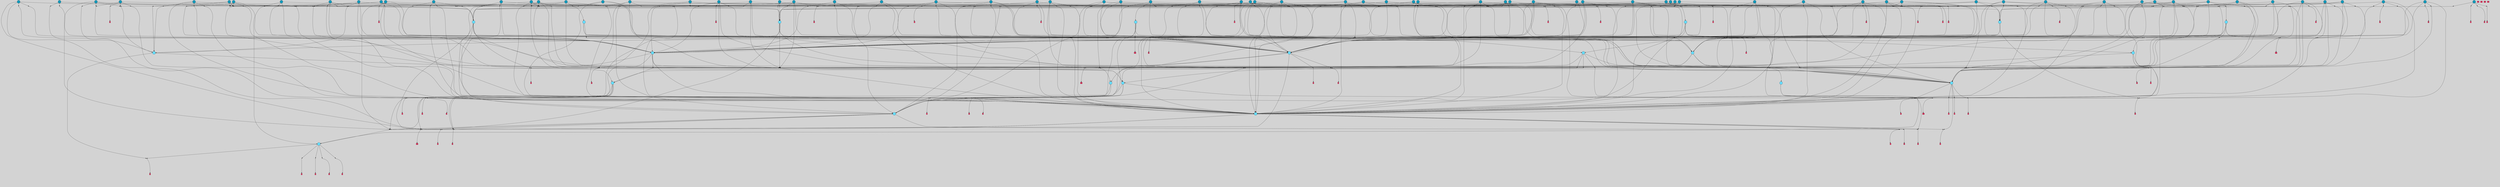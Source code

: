 // File exported with GEGELATI v1.3.1
// On the 2024-04-08 17:00:03
// With the File::TPGGraphDotExporter
digraph{
	graph[pad = "0.212, 0.055" bgcolor = lightgray]
	node[shape=circle style = filled label = ""]
		T3 [fillcolor="#66ddff"]
		T7 [fillcolor="#66ddff"]
		T9 [fillcolor="#66ddff"]
		T27 [fillcolor="#66ddff"]
		T82 [fillcolor="#66ddff"]
		T111 [fillcolor="#66ddff"]
		T129 [fillcolor="#66ddff"]
		T194 [fillcolor="#66ddff"]
		T319 [fillcolor="#66ddff"]
		T350 [fillcolor="#66ddff"]
		T413 [fillcolor="#66ddff"]
		T459 [fillcolor="#66ddff"]
		T557 [fillcolor="#66ddff"]
		T592 [fillcolor="#66ddff"]
		T613 [fillcolor="#66ddff"]
		T695 [fillcolor="#66ddff"]
		T935 [fillcolor="#1199bb"]
		T946 [fillcolor="#1199bb"]
		T954 [fillcolor="#1199bb"]
		T957 [fillcolor="#1199bb"]
		T982 [fillcolor="#66ddff"]
		T992 [fillcolor="#1199bb"]
		T1005 [fillcolor="#1199bb"]
		T1006 [fillcolor="#1199bb"]
		T802 [fillcolor="#66ddff"]
		T1063 [fillcolor="#1199bb"]
		T1072 [fillcolor="#1199bb"]
		T1097 [fillcolor="#1199bb"]
		T1104 [fillcolor="#1199bb"]
		T1106 [fillcolor="#1199bb"]
		T1109 [fillcolor="#1199bb"]
		T1110 [fillcolor="#1199bb"]
		T1111 [fillcolor="#1199bb"]
		T1114 [fillcolor="#66ddff"]
		T1117 [fillcolor="#1199bb"]
		T1118 [fillcolor="#1199bb"]
		T1120 [fillcolor="#1199bb"]
		T1121 [fillcolor="#66ddff"]
		T1123 [fillcolor="#1199bb"]
		T1126 [fillcolor="#1199bb"]
		T1129 [fillcolor="#1199bb"]
		T478 [fillcolor="#1199bb"]
		T1134 [fillcolor="#1199bb"]
		T1137 [fillcolor="#1199bb"]
		T1138 [fillcolor="#1199bb"]
		T1139 [fillcolor="#1199bb"]
		T1143 [fillcolor="#1199bb"]
		T1151 [fillcolor="#1199bb"]
		T1181 [fillcolor="#1199bb"]
		T1182 [fillcolor="#1199bb"]
		T1189 [fillcolor="#66ddff"]
		T1203 [fillcolor="#1199bb"]
		T1217 [fillcolor="#1199bb"]
		T1222 [fillcolor="#1199bb"]
		T1223 [fillcolor="#1199bb"]
		T1224 [fillcolor="#1199bb"]
		T1225 [fillcolor="#1199bb"]
		T1227 [fillcolor="#1199bb"]
		T1228 [fillcolor="#1199bb"]
		T1229 [fillcolor="#1199bb"]
		T1230 [fillcolor="#1199bb"]
		T1231 [fillcolor="#1199bb"]
		T1232 [fillcolor="#1199bb"]
		T1233 [fillcolor="#1199bb"]
		T1234 [fillcolor="#1199bb"]
		T1235 [fillcolor="#1199bb"]
		T1236 [fillcolor="#1199bb"]
		T1237 [fillcolor="#1199bb"]
		T1238 [fillcolor="#1199bb"]
		T1239 [fillcolor="#1199bb"]
		T1240 [fillcolor="#1199bb"]
		T1241 [fillcolor="#1199bb"]
		T1242 [fillcolor="#1199bb"]
		T1119 [fillcolor="#1199bb"]
		T1243 [fillcolor="#1199bb"]
		T1244 [fillcolor="#1199bb"]
		T1245 [fillcolor="#1199bb"]
		T1246 [fillcolor="#1199bb"]
		T1247 [fillcolor="#1199bb"]
		T1248 [fillcolor="#1199bb"]
		T1249 [fillcolor="#1199bb"]
		T1250 [fillcolor="#1199bb"]
		T1251 [fillcolor="#1199bb"]
		T1252 [fillcolor="#1199bb"]
		T1253 [fillcolor="#1199bb"]
		T1254 [fillcolor="#1199bb"]
		T1255 [fillcolor="#1199bb"]
		T1256 [fillcolor="#1199bb"]
		T1257 [fillcolor="#1199bb"]
		T1258 [fillcolor="#1199bb"]
		T1259 [fillcolor="#1199bb"]
		T1260 [fillcolor="#1199bb"]
		T1261 [fillcolor="#1199bb"]
		T1105 [fillcolor="#1199bb"]
		T1262 [fillcolor="#1199bb"]
		T1263 [fillcolor="#1199bb"]
		P15984 [fillcolor="#cccccc" shape=point] //6|
		I15984 [shape=box style=invis label="6|1&2|6#1|7&#92;n10|7&2|0#1|5&#92;n9|4&0|1#2|2&#92;n8|6&0|0#1|0&#92;n"]
		P15984 -> I15984[style=invis]
		A8353 [fillcolor="#ff3366" shape=box margin=0.03 width=0 height=0 label="3"]
		T3 -> P15984 -> A8353
		P15985 [fillcolor="#cccccc" shape=point] //3|
		I15985 [shape=box style=invis label="7|6&2|4#0|2&#92;n10|3&2|7#1|4&#92;n11|6&0|4#0|1&#92;n7|1&0|0#2|6&#92;n7|6&0|3#2|6&#92;n4|0&2|6#0|1&#92;n4|4&2|5#0|2&#92;n4|6&0|4#2|7&#92;n10|0&2|3#1|5&#92;n2|6&0|5#0|2&#92;n1|0&2|3#0|7&#92;n1|6&2|0#0|5&#92;n6|2&0|1#0|7&#92;n9|2&0|3#2|7&#92;n5|3&0|6#0|6&#92;n1|7&2|5#2|3&#92;n8|1&2|7#0|6&#92;n1|0&2|5#2|1&#92;n7|1&2|2#2|5&#92;n7|4&2|6#0|3&#92;n"]
		P15985 -> I15985[style=invis]
		A8354 [fillcolor="#ff3366" shape=box margin=0.03 width=0 height=0 label="4"]
		T3 -> P15985 -> A8354
		P15986 [fillcolor="#cccccc" shape=point] //-3|
		I15986 [shape=box style=invis label="1|6&2|7#0|7&#92;n10|2&0|7#1|3&#92;n9|6&2|7#2|2&#92;n5|3&0|7#0|7&#92;n1|6&2|3#0|0&#92;n2|3&2|3#2|2&#92;n5|1&2|6#0|6&#92;n"]
		P15986 -> I15986[style=invis]
		A8355 [fillcolor="#ff3366" shape=box margin=0.03 width=0 height=0 label="7"]
		T7 -> P15986 -> A8355
		P15987 [fillcolor="#cccccc" shape=point] //5|
		I15987 [shape=box style=invis label="0|5&2|3#0|1&#92;n0|6&2|1#2|4&#92;n6|2&2|6#0|7&#92;n7|4&0|3#0|1&#92;n5|4&0|7#1|6&#92;n9|1&0|5#2|2&#92;n6|3&2|3#1|7&#92;n11|7&2|4#1|6&#92;n2|5&0|1#0|0&#92;n4|7&0|0#0|2&#92;n6|2&0|6#0|0&#92;n2|1&2|6#2|4&#92;n10|0&2|0#1|0&#92;n6|6&2|4#0|6&#92;n"]
		P15987 -> I15987[style=invis]
		A8356 [fillcolor="#ff3366" shape=box margin=0.03 width=0 height=0 label="8"]
		T7 -> P15987 -> A8356
		P15988 [fillcolor="#cccccc" shape=point] //-6|
		I15988 [shape=box style=invis label="11|1&0|7#2|0&#92;n10|4&0|1#1|0&#92;n4|3&2|4#2|1&#92;n0|5&2|0#0|0&#92;n6|1&0|0#0|3&#92;n8|2&2|0#0|4&#92;n11|4&2|0#1|6&#92;n7|0&2|6#2|3&#92;n5|3&2|6#2|0&#92;n2|0&2|0#0|4&#92;n"]
		P15988 -> I15988[style=invis]
		A8357 [fillcolor="#ff3366" shape=box margin=0.03 width=0 height=0 label="9"]
		T9 -> P15988 -> A8357
		P15989 [fillcolor="#cccccc" shape=point] //2|
		I15989 [shape=box style=invis label="6|3&2|7#1|4&#92;n8|6&0|0#2|5&#92;n2|1&0|2#0|3&#92;n8|7&0|6#0|4&#92;n2|1&2|0#0|1&#92;n0|0&2|2#2|3&#92;n6|6&0|7#2|1&#92;n6|1&0|7#2|6&#92;n5|4&2|7#0|4&#92;n0|3&0|4#2|0&#92;n11|0&2|0#2|5&#92;n4|5&2|5#2|4&#92;n5|7&0|6#0|4&#92;n9|7&2|5#0|3&#92;n5|4&2|1#0|3&#92;n5|3&0|1#1|7&#92;n0|4&0|3#2|5&#92;n"]
		P15989 -> I15989[style=invis]
		A8358 [fillcolor="#ff3366" shape=box margin=0.03 width=0 height=0 label="10"]
		T9 -> P15989 -> A8358
		P15990 [fillcolor="#cccccc" shape=point] //2|
		I15990 [shape=box style=invis label="9|1&2|3#0|1&#92;n5|2&2|0#2|4&#92;n3|6&2|5#2|7&#92;n7|0&2|5#0|4&#92;n1|2&0|3#0|5&#92;n7|3&2|7#0|0&#92;n"]
		P15990 -> I15990[style=invis]
		A8359 [fillcolor="#ff3366" shape=box margin=0.03 width=0 height=0 label="2"]
		T27 -> P15990 -> A8359
		P15991 [fillcolor="#cccccc" shape=point] //-6|
		I15991 [shape=box style=invis label="7|5&0|4#0|4&#92;n11|0&2|5#2|1&#92;n"]
		P15991 -> I15991[style=invis]
		A8360 [fillcolor="#ff3366" shape=box margin=0.03 width=0 height=0 label="3"]
		T27 -> P15991 -> A8360
		T27 -> P15985
		P15992 [fillcolor="#cccccc" shape=point] //0|
		I15992 [shape=box style=invis label="2|5&0|1#0|6&#92;n6|1&2|2#2|7&#92;n8|0&0|3#1|4&#92;n4|3&2|5#2|4&#92;n8|1&2|4#0|0&#92;n6|6&0|1#2|6&#92;n11|7&2|4#2|5&#92;n6|2&2|4#0|2&#92;n8|5&2|4#2|4&#92;n2|1&2|1#2|2&#92;n2|7&2|5#2|6&#92;n9|7&0|5#0|4&#92;n1|2&0|5#2|6&#92;n4|2&2|3#2|7&#92;n3|3&2|1#0|2&#92;n"]
		P15992 -> I15992[style=invis]
		A8361 [fillcolor="#ff3366" shape=box margin=0.03 width=0 height=0 label="5"]
		T27 -> P15992 -> A8361
		P15993 [fillcolor="#cccccc" shape=point] //0|
		I15993 [shape=box style=invis label="4|0&0|3#2|7&#92;n10|2&0|3#1|7&#92;n3|5&0|2#0|3&#92;n4|5&0|0#2|1&#92;n10|7&2|0#1|2&#92;n5|3&2|3#1|6&#92;n9|5&2|0#0|4&#92;n5|4&2|7#0|2&#92;n10|3&2|7#1|4&#92;n7|2&0|1#2|6&#92;n8|6&0|5#0|5&#92;n8|7&2|3#0|5&#92;n2|6&2|4#0|0&#92;n"]
		P15993 -> I15993[style=invis]
		A8362 [fillcolor="#ff3366" shape=box margin=0.03 width=0 height=0 label="5"]
		T27 -> P15993 -> A8362
		P15994 [fillcolor="#cccccc" shape=point] //6|
		I15994 [shape=box style=invis label="7|0&2|5#1|2&#92;n10|6&2|1#1|3&#92;n7|5&0|2#0|7&#92;n10|7&0|1#1|5&#92;n4|6&2|5#0|5&#92;n4|4&0|7#2|7&#92;n"]
		P15994 -> I15994[style=invis]
		A8363 [fillcolor="#ff3366" shape=box margin=0.03 width=0 height=0 label="7"]
		T82 -> P15994 -> A8363
		P15995 [fillcolor="#cccccc" shape=point] //6|
		I15995 [shape=box style=invis label="0|5&2|3#0|1&#92;n0|6&2|1#2|4&#92;n9|1&0|5#2|2&#92;n7|4&0|3#0|1&#92;n5|4&0|7#1|6&#92;n2|5&0|1#0|0&#92;n6|3&2|3#1|7&#92;n11|7&2|4#1|6&#92;n6|2&2|6#0|1&#92;n4|7&0|0#0|2&#92;n6|2&0|6#0|0&#92;n9|1&2|6#2|4&#92;n10|0&2|0#1|0&#92;n6|6&2|4#0|6&#92;n"]
		P15995 -> I15995[style=invis]
		A8364 [fillcolor="#ff3366" shape=box margin=0.03 width=0 height=0 label="8"]
		T82 -> P15995 -> A8364
		T82 -> P15988
		P15996 [fillcolor="#cccccc" shape=point] //-5|
		I15996 [shape=box style=invis label="0|0&2|3#0|2&#92;n10|5&0|6#1|3&#92;n7|3&0|6#2|3&#92;n3|4&0|6#0|6&#92;n10|5&0|2#1|1&#92;n5|0&0|1#0|3&#92;n6|6&2|5#1|5&#92;n7|4&0|2#1|7&#92;n5|7&0|1#2|5&#92;n1|5&0|0#0|3&#92;n7|5&2|1#2|6&#92;n9|0&0|2#0|0&#92;n4|0&2|4#0|0&#92;n4|6&0|0#2|3&#92;n3|1&0|6#2|5&#92;n7|7&2|1#2|3&#92;n9|4&2|2#0|6&#92;n"]
		P15996 -> I15996[style=invis]
		T111 -> P15996 -> T9
		P15997 [fillcolor="#cccccc" shape=point] //7|
		I15997 [shape=box style=invis label="7|4&2|1#2|0&#92;n4|1&2|4#2|3&#92;n5|0&2|0#2|2&#92;n6|1&2|4#2|6&#92;n"]
		P15997 -> I15997[style=invis]
		A8365 [fillcolor="#ff3366" shape=box margin=0.03 width=0 height=0 label="9"]
		T111 -> P15997 -> A8365
		P15998 [fillcolor="#cccccc" shape=point] //2|
		I15998 [shape=box style=invis label="3|0&2|0#0|1&#92;n11|2&0|7#1|6&#92;n8|7&2|4#0|5&#92;n5|3&0|2#2|6&#92;n4|4&2|4#2|6&#92;n3|0&0|7#0|1&#92;n2|7&2|2#2|5&#92;n9|3&2|6#2|7&#92;n7|7&0|0#0|4&#92;n6|1&2|4#1|3&#92;n5|4&2|0#1|6&#92;n1|3&0|7#0|4&#92;n"]
		P15998 -> I15998[style=invis]
		A8366 [fillcolor="#ff3366" shape=box margin=0.03 width=0 height=0 label="7"]
		T111 -> P15998 -> A8366
		T111 -> P15988
		P15999 [fillcolor="#cccccc" shape=point] //8|
		I15999 [shape=box style=invis label="9|0&0|1#2|0&#92;n10|1&2|5#1|4&#92;n8|2&2|6#0|4&#92;n2|4&2|5#2|3&#92;n4|2&2|2#0|2&#92;n7|5&0|2#0|0&#92;n8|2&2|1#1|3&#92;n8|7&0|7#2|1&#92;n1|1&0|0#0|7&#92;n5|6&2|5#1|0&#92;n6|6&2|5#0|0&#92;n11|4&0|3#2|6&#92;n4|2&2|4#0|7&#92;n5|6&0|1#2|0&#92;n11|3&0|2#0|7&#92;n"]
		P15999 -> I15999[style=invis]
		A8367 [fillcolor="#ff3366" shape=box margin=0.03 width=0 height=0 label="6"]
		T129 -> P15999 -> A8367
		P16000 [fillcolor="#cccccc" shape=point] //5|
		I16000 [shape=box style=invis label="3|0&2|0#0|1&#92;n3|0&0|7#0|1&#92;n5|3&0|2#2|6&#92;n4|4&2|4#2|6&#92;n11|2&0|7#1|6&#92;n2|7&2|2#2|5&#92;n9|3&2|6#2|7&#92;n7|7&0|0#0|4&#92;n6|1&2|4#2|3&#92;n5|4&2|0#1|6&#92;n1|3&0|7#0|4&#92;n"]
		P16000 -> I16000[style=invis]
		A8368 [fillcolor="#ff3366" shape=box margin=0.03 width=0 height=0 label="7"]
		T129 -> P16000 -> A8368
		P16001 [fillcolor="#cccccc" shape=point] //10|
		I16001 [shape=box style=invis label="4|5&2|7#2|1&#92;n1|7&2|3#0|6&#92;n3|5&2|2#0|3&#92;n10|3&0|7#1|4&#92;n7|1&0|4#2|6&#92;n10|2&0|3#1|7&#92;n9|5&2|0#0|4&#92;n4|0&0|3#2|7&#92;n11|4&2|6#1|2&#92;n5|4&2|7#0|2&#92;n2|6&2|4#0|0&#92;n6|5&0|7#2|1&#92;n5|3&2|3#1|6&#92;n10|7&2|0#1|2&#92;n"]
		P16001 -> I16001[style=invis]
		A8369 [fillcolor="#ff3366" shape=box margin=0.03 width=0 height=0 label="5"]
		T129 -> P16001 -> A8369
		P16002 [fillcolor="#cccccc" shape=point] //5|
		I16002 [shape=box style=invis label="9|4&2|3#1|3&#92;n0|4&2|4#0|5&#92;n6|1&2|6#2|5&#92;n4|0&0|5#2|0&#92;n"]
		P16002 -> I16002[style=invis]
		A8370 [fillcolor="#ff3366" shape=box margin=0.03 width=0 height=0 label="7"]
		T129 -> P16002 -> A8370
		P16003 [fillcolor="#cccccc" shape=point] //6|
		I16003 [shape=box style=invis label="9|4&2|7#0|6&#92;n8|4&0|1#1|0&#92;n1|3&0|0#2|1&#92;n2|4&0|6#2|2&#92;n5|1&2|5#0|7&#92;n3|0&0|3#2|6&#92;n2|2&2|6#0|2&#92;n8|4&0|4#2|2&#92;n5|1&2|4#0|3&#92;n9|4&0|6#0|6&#92;n5|0&2|2#1|5&#92;n11|7&0|0#1|1&#92;n0|4&0|3#0|3&#92;n7|7&2|4#2|5&#92;n1|5&0|1#2|1&#92;n"]
		P16003 -> I16003[style=invis]
		A8371 [fillcolor="#ff3366" shape=box margin=0.03 width=0 height=0 label="1"]
		T129 -> P16003 -> A8371
		P16004 [fillcolor="#cccccc" shape=point] //5|
		I16004 [shape=box style=invis label="3|0&2|0#2|1&#92;n3|0&0|7#0|1&#92;n5|3&0|2#2|6&#92;n4|4&2|4#2|6&#92;n5|4&2|0#1|6&#92;n2|7&2|2#2|5&#92;n1|3&0|7#0|4&#92;n11|6&2|2#0|7&#92;n7|7&0|0#0|4&#92;n6|1&2|4#2|3&#92;n11|0&0|7#1|6&#92;n9|3&2|6#2|7&#92;n"]
		P16004 -> I16004[style=invis]
		A8372 [fillcolor="#ff3366" shape=box margin=0.03 width=0 height=0 label="7"]
		T194 -> P16004 -> A8372
		P16005 [fillcolor="#cccccc" shape=point] //4|
		I16005 [shape=box style=invis label="7|1&0|6#0|1&#92;n6|7&2|7#1|7&#92;n10|1&2|1#1|1&#92;n9|6&2|2#1|4&#92;n4|7&0|4#2|2&#92;n9|6&0|5#1|1&#92;n10|0&2|6#1|6&#92;n5|1&0|1#2|3&#92;n10|1&0|5#1|0&#92;n3|4&2|3#0|0&#92;n8|2&0|5#2|4&#92;n1|6&2|0#0|0&#92;n2|3&0|1#2|6&#92;n5|2&2|2#1|6&#92;n2|2&0|1#2|1&#92;n3|1&2|7#0|3&#92;n6|7&2|3#0|4&#92;n"]
		P16005 -> I16005[style=invis]
		A8373 [fillcolor="#ff3366" shape=box margin=0.03 width=0 height=0 label="10"]
		T194 -> P16005 -> A8373
		P16006 [fillcolor="#cccccc" shape=point] //-4|
		I16006 [shape=box style=invis label="0|4&0|0#2|7&#92;n8|5&2|4#2|4&#92;n4|3&2|5#2|4&#92;n11|7&2|2#2|5&#92;n6|5&2|2#2|7&#92;n3|2&0|7#0|7&#92;n3|3&2|1#0|3&#92;n2|6&0|3#2|5&#92;n0|1&2|6#2|2&#92;n8|2&0|0#1|6&#92;n0|7&0|5#0|4&#92;n9|5&0|3#2|7&#92;n2|7&2|5#2|6&#92;n9|0&2|0#0|1&#92;n1|2&2|4#0|2&#92;n"]
		P16006 -> I16006[style=invis]
		T194 -> P16006 -> T27
		P16007 [fillcolor="#cccccc" shape=point] //7|
		I16007 [shape=box style=invis label="7|4&2|7#0|4&#92;n4|6&0|1#2|5&#92;n2|1&2|3#0|0&#92;n4|3&2|0#0|1&#92;n0|0&2|7#2|7&#92;n7|7&0|5#2|3&#92;n5|0&2|1#2|2&#92;n10|0&0|4#1|2&#92;n4|4&0|7#0|0&#92;n6|7&0|2#0|1&#92;n1|4&2|5#0|4&#92;n"]
		P16007 -> I16007[style=invis]
		A8374 [fillcolor="#ff3366" shape=box margin=0.03 width=0 height=0 label="0"]
		T194 -> P16007 -> A8374
		P16008 [fillcolor="#cccccc" shape=point] //9|
		I16008 [shape=box style=invis label="11|0&2|0#1|1&#92;n3|6&0|6#0|0&#92;n1|4&0|0#2|4&#92;n7|5&2|2#1|3&#92;n11|7&2|6#1|7&#92;n5|2&0|6#1|5&#92;n9|5&0|6#0|3&#92;n2|2&2|7#0|5&#92;n9|3&2|2#2|0&#92;n11|0&2|7#0|1&#92;n1|1&2|0#0|1&#92;n6|6&0|6#1|2&#92;n9|7&0|1#0|3&#92;n2|0&2|4#2|5&#92;n2|4&2|2#0|0&#92;n6|1&2|1#1|7&#92;n10|7&2|5#1|6&#92;n11|5&2|7#2|4&#92;n"]
		P16008 -> I16008[style=invis]
		A8375 [fillcolor="#ff3366" shape=box margin=0.03 width=0 height=0 label="1"]
		T319 -> P16008 -> A8375
		T319 -> P16002
		P16009 [fillcolor="#cccccc" shape=point] //9|
		I16009 [shape=box style=invis label="9|6&2|0#1|3&#92;n7|1&0|3#0|4&#92;n9|6&2|0#0|1&#92;n1|5&0|0#0|5&#92;n8|6&2|4#0|0&#92;n7|4&2|4#0|7&#92;n6|0&2|4#2|0&#92;n7|7&2|4#2|2&#92;n"]
		P16009 -> I16009[style=invis]
		A8376 [fillcolor="#ff3366" shape=box margin=0.03 width=0 height=0 label="5"]
		T319 -> P16009 -> A8376
		T319 -> P16006
		P16010 [fillcolor="#cccccc" shape=point] //-4|
		I16010 [shape=box style=invis label="11|3&0|7#1|7&#92;n11|7&0|7#2|7&#92;n5|3&0|3#2|0&#92;n0|1&2|2#0|4&#92;n0|0&0|4#2|5&#92;n6|3&2|1#2|3&#92;n11|7&0|0#0|4&#92;n0|0&0|0#0|2&#92;n1|1&0|4#0|3&#92;n6|5&2|7#1|2&#92;n6|6&0|3#2|7&#92;n6|2&0|4#0|0&#92;n5|5&2|6#0|5&#92;n"]
		P16010 -> I16010[style=invis]
		A8377 [fillcolor="#ff3366" shape=box margin=0.03 width=0 height=0 label="8"]
		T319 -> P16010 -> A8377
		T350 -> P16006
		T350 -> P16007
		P16011 [fillcolor="#cccccc" shape=point] //3|
		I16011 [shape=box style=invis label="5|4&2|7#0|1&#92;n0|6&0|6#2|2&#92;n9|5&2|2#2|0&#92;n3|6&2|7#0|2&#92;n3|5&0|0#0|6&#92;n2|6&0|6#2|2&#92;n2|6&2|2#0|0&#92;n5|1&0|4#0|5&#92;n2|6&0|5#2|5&#92;n1|0&0|7#2|2&#92;n4|7&0|6#2|4&#92;n7|3&0|6#2|5&#92;n1|1&0|1#0|3&#92;n"]
		P16011 -> I16011[style=invis]
		A8378 [fillcolor="#ff3366" shape=box margin=0.03 width=0 height=0 label="1"]
		T350 -> P16011 -> A8378
		P16012 [fillcolor="#cccccc" shape=point] //-2|
		I16012 [shape=box style=invis label="2|0&2|3#2|5&#92;n10|3&2|7#1|4&#92;n8|1&2|7#0|6&#92;n7|6&0|3#2|6&#92;n4|0&2|6#0|1&#92;n4|4&2|5#0|2&#92;n4|6&0|2#2|7&#92;n7|6&2|4#0|2&#92;n11|7&2|7#0|3&#92;n6|6&0|3#0|6&#92;n1|6&2|0#0|5&#92;n11|6&0|4#0|1&#92;n2|6&0|5#0|2&#92;n6|2&0|1#0|7&#92;n9|2&0|3#2|7&#92;n5|3&0|6#0|6&#92;n7|1&2|2#2|5&#92;n1|0&2|3#0|7&#92;n1|0&2|5#0|1&#92;n3|4&2|6#0|3&#92;n"]
		P16012 -> I16012[style=invis]
		A8379 [fillcolor="#ff3366" shape=box margin=0.03 width=0 height=0 label="4"]
		T350 -> P16012 -> A8379
		T350 -> P16007
		P16013 [fillcolor="#cccccc" shape=point] //-4|
		I16013 [shape=box style=invis label="1|5&2|1#2|4&#92;n3|0&2|3#2|6&#92;n0|3&0|0#0|1&#92;n8|6&2|5#1|5&#92;n9|7&2|5#2|0&#92;n4|1&0|7#2|2&#92;n4|2&0|3#0|0&#92;n"]
		P16013 -> I16013[style=invis]
		A8380 [fillcolor="#ff3366" shape=box margin=0.03 width=0 height=0 label="2"]
		T413 -> P16013 -> A8380
		T413 -> P15995
		P16014 [fillcolor="#cccccc" shape=point] //-4|
		I16014 [shape=box style=invis label="7|5&2|2#0|7&#92;n9|6&2|3#0|3&#92;n10|6&2|1#1|0&#92;n8|0&0|5#1|3&#92;n7|5&0|5#1|5&#92;n5|1&2|5#2|1&#92;n"]
		P16014 -> I16014[style=invis]
		A8381 [fillcolor="#ff3366" shape=box margin=0.03 width=0 height=0 label="7"]
		T413 -> P16014 -> A8381
		T413 -> P16005
		P16015 [fillcolor="#cccccc" shape=point] //-5|
		I16015 [shape=box style=invis label="7|7&2|4#0|6&#92;n8|5&2|1#0|3&#92;n0|0&0|0#2|7&#92;n2|2&0|5#2|4&#92;n1|0&2|5#0|2&#92;n11|1&2|3#0|5&#92;n2|7&2|0#2|3&#92;n9|4&2|7#1|2&#92;n5|5&0|7#0|5&#92;n"]
		P16015 -> I16015[style=invis]
		T413 -> P16015 -> T319
		T459 -> P16013
		T459 -> P16014
		T459 -> P16005
		T459 -> P16015
		P16016 [fillcolor="#cccccc" shape=point] //8|
		I16016 [shape=box style=invis label="6|5&2|5#0|4&#92;n9|0&0|5#0|7&#92;n2|6&0|4#2|4&#92;n7|1&0|3#0|2&#92;n1|4&2|4#0|3&#92;n3|2&2|2#0|3&#92;n"]
		P16016 -> I16016[style=invis]
		T459 -> P16016 -> T350
		T557 -> P16015
		T557 -> P15984
		T557 -> P16005
		P16017 [fillcolor="#cccccc" shape=point] //4|
		I16017 [shape=box style=invis label="7|1&0|6#0|1&#92;n5|2&2|5#1|6&#92;n10|1&2|1#1|1&#92;n9|6&2|2#1|4&#92;n4|7&0|4#2|2&#92;n9|6&0|4#1|1&#92;n10|0&2|6#1|6&#92;n5|1&0|1#2|3&#92;n1|6&2|0#0|1&#92;n8|2&0|5#2|4&#92;n3|4&2|3#0|0&#92;n10|1&0|5#1|0&#92;n2|2&0|1#2|1&#92;n3|1&2|7#0|3&#92;n"]
		P16017 -> I16017[style=invis]
		A8382 [fillcolor="#ff3366" shape=box margin=0.03 width=0 height=0 label="10"]
		T557 -> P16017 -> A8382
		P16018 [fillcolor="#cccccc" shape=point] //1|
		I16018 [shape=box style=invis label="10|5&2|0#1|7&#92;n9|2&2|7#2|2&#92;n9|0&2|5#2|1&#92;n"]
		P16018 -> I16018[style=invis]
		A8383 [fillcolor="#ff3366" shape=box margin=0.03 width=0 height=0 label="3"]
		T557 -> P16018 -> A8383
		T592 -> P16015
		T592 -> P16005
		T592 -> P16017
		T592 -> P16018
		P16019 [fillcolor="#cccccc" shape=point] //-6|
		I16019 [shape=box style=invis label="0|3&2|3#2|0&#92;n3|7&2|2#2|6&#92;n11|5&2|6#0|2&#92;n5|5&2|6#2|0&#92;n3|0&0|6#0|3&#92;n4|7&0|7#2|7&#92;n7|2&2|5#1|5&#92;n9|4&2|3#1|5&#92;n2|5&2|7#2|4&#92;n1|2&0|5#0|1&#92;n5|4&2|4#1|3&#92;n7|0&0|7#1|1&#92;n9|3&0|6#1|4&#92;n"]
		P16019 -> I16019[style=invis]
		A8384 [fillcolor="#ff3366" shape=box margin=0.03 width=0 height=0 label="5"]
		T592 -> P16019 -> A8384
		P16020 [fillcolor="#cccccc" shape=point] //4|
		I16020 [shape=box style=invis label="0|5&2|3#0|1&#92;n0|6&2|1#0|4&#92;n6|6&2|4#0|6&#92;n4|4&0|6#0|3&#92;n10|0&2|0#1|5&#92;n2|5&0|1#0|0&#92;n7|4&0|3#0|1&#92;n11|7&2|4#1|6&#92;n1|1&0|5#2|2&#92;n6|2&2|6#0|1&#92;n1|2&0|6#0|0&#92;n9|3&2|0#0|0&#92;n9|2&2|6#2|4&#92;n7|4&0|0#2|1&#92;n6|3&2|3#1|7&#92;n0|0&2|4#2|5&#92;n"]
		P16020 -> I16020[style=invis]
		A8385 [fillcolor="#ff3366" shape=box margin=0.03 width=0 height=0 label="8"]
		T613 -> P16020 -> A8385
		T613 -> P16014
		P16021 [fillcolor="#cccccc" shape=point] //2|
		I16021 [shape=box style=invis label="7|7&2|4#0|6&#92;n8|5&2|1#0|3&#92;n9|7&2|2#2|2&#92;n0|0&0|0#2|7&#92;n1|0&2|5#0|2&#92;n2|2&0|5#2|4&#92;n11|1&2|3#0|5&#92;n2|7&2|1#2|3&#92;n9|4&2|7#1|2&#92;n5|0&0|7#0|5&#92;n"]
		P16021 -> I16021[style=invis]
		T613 -> P16021 -> T319
		T613 -> P16001
		P16022 [fillcolor="#cccccc" shape=point] //8|
		I16022 [shape=box style=invis label="11|4&2|0#1|6&#92;n4|3&0|6#0|5&#92;n3|0&2|6#0|3&#92;n9|3&2|5#0|5&#92;n2|6&0|6#2|1&#92;n9|7&0|5#1|4&#92;n"]
		P16022 -> I16022[style=invis]
		T613 -> P16022 -> T194
		P16023 [fillcolor="#cccccc" shape=point] //-5|
		I16023 [shape=box style=invis label="0|5&2|3#0|1&#92;n0|6&2|1#2|4&#92;n6|2&2|6#0|7&#92;n9|0&2|7#1|1&#92;n7|4&0|3#0|1&#92;n3|5&2|7#0|6&#92;n11|7&2|3#1|6&#92;n2|1&2|6#2|4&#92;n5|0&0|7#1|6&#92;n2|5&0|1#0|0&#92;n4|7&0|0#0|2&#92;n6|2&0|6#0|0&#92;n9|1&2|5#2|2&#92;n10|0&0|0#1|0&#92;n2|7&2|6#0|3&#92;n6|6&2|4#0|6&#92;n"]
		P16023 -> I16023[style=invis]
		T695 -> P16023 -> T129
		P16024 [fillcolor="#cccccc" shape=point] //-5|
		I16024 [shape=box style=invis label="11|4&2|0#1|6&#92;n2|6&0|6#2|1&#92;n9|1&2|5#0|5&#92;n3|0&2|6#0|3&#92;n9|7&0|5#1|4&#92;n"]
		P16024 -> I16024[style=invis]
		T695 -> P16024 -> T194
		P16025 [fillcolor="#cccccc" shape=point] //4|
		I16025 [shape=box style=invis label="0|5&2|3#0|1&#92;n0|6&2|1#2|4&#92;n6|2&2|6#0|7&#92;n9|1&2|5#2|2&#92;n7|4&0|3#0|1&#92;n11|7&2|4#1|6&#92;n9|0&2|7#1|1&#92;n5|4&0|7#1|6&#92;n2|5&0|1#0|0&#92;n4|7&0|0#0|2&#92;n6|2&0|6#0|0&#92;n2|1&2|6#2|4&#92;n10|0&0|0#1|0&#92;n2|7&2|6#0|3&#92;n6|6&2|4#0|6&#92;n"]
		P16025 -> I16025[style=invis]
		T695 -> P16025 -> T129
		P16026 [fillcolor="#cccccc" shape=point] //9|
		I16026 [shape=box style=invis label="8|0&0|5#0|1&#92;n0|6&2|0#0|7&#92;n5|7&0|1#1|4&#92;n5|1&0|6#2|7&#92;n11|3&0|7#1|6&#92;n10|2&2|5#1|6&#92;n10|0&0|3#1|4&#92;n0|0&2|5#0|7&#92;n0|0&2|5#0|1&#92;n0|4&2|2#2|3&#92;n11|7&2|5#0|5&#92;n"]
		P16026 -> I16026[style=invis]
		T695 -> P16026 -> T7
		P16027 [fillcolor="#cccccc" shape=point] //-1|
		I16027 [shape=box style=invis label="0|6&0|3#2|0&#92;n5|0&0|7#2|2&#92;n3|6&2|4#2|1&#92;n9|4&0|3#0|0&#92;n10|2&2|6#1|1&#92;n4|2&0|0#0|0&#92;n1|7&0|1#2|0&#92;n11|7&2|6#1|6&#92;n1|1&2|0#2|2&#92;n10|7&2|2#1|7&#92;n1|2&0|3#0|5&#92;n0|3&0|3#2|5&#92;n8|6&0|5#1|2&#92;n0|6&2|4#2|2&#92;n"]
		P16027 -> I16027[style=invis]
		T935 -> P16027 -> T3
		P16028 [fillcolor="#cccccc" shape=point] //-5|
		I16028 [shape=box style=invis label="7|7&2|4#0|4&#92;n5|5&0|7#0|5&#92;n10|6&0|4#1|3&#92;n2|2&0|7#2|4&#92;n0|0&0|0#2|7&#92;n1|0&2|5#0|2&#92;n11|1&2|3#0|5&#92;n9|4&2|7#1|2&#92;n8|5&2|1#0|3&#92;n"]
		P16028 -> I16028[style=invis]
		T935 -> P16028 -> T319
		P16029 [fillcolor="#cccccc" shape=point] //6|
		I16029 [shape=box style=invis label="5|5&0|3#1|2&#92;n5|3&0|7#2|6&#92;n6|3&2|7#2|2&#92;n2|4&0|3#0|2&#92;n11|3&2|2#2|4&#92;n11|3&0|5#2|1&#92;n3|2&2|4#0|0&#92;n8|0&2|2#2|0&#92;n"]
		P16029 -> I16029[style=invis]
		T935 -> P16029 -> T319
		T935 -> P16024
		P16030 [fillcolor="#cccccc" shape=point] //-8|
		I16030 [shape=box style=invis label="2|6&0|6#2|1&#92;n3|4&0|3#0|7&#92;n3|0&2|6#0|3&#92;n1|3&0|6#0|5&#92;n9|3&2|5#0|5&#92;n9|7&0|5#1|4&#92;n"]
		P16030 -> I16030[style=invis]
		T935 -> P16030 -> T592
		P16031 [fillcolor="#cccccc" shape=point] //3|
		I16031 [shape=box style=invis label="0|5&2|3#0|1&#92;n0|6&2|1#2|4&#92;n3|3&2|2#2|0&#92;n5|2&2|6#0|7&#92;n5|4&0|7#1|6&#92;n7|4&0|3#0|1&#92;n9|0&2|7#1|1&#92;n9|1&2|5#2|2&#92;n2|5&0|1#0|0&#92;n4|7&0|0#0|2&#92;n6|2&0|6#0|0&#92;n2|1&2|1#2|4&#92;n10|0&0|0#1|0&#92;n2|7&2|6#0|3&#92;n6|6&2|4#0|6&#92;n"]
		P16031 -> I16031[style=invis]
		T946 -> P16031 -> T129
		P16032 [fillcolor="#cccccc" shape=point] //4|
		I16032 [shape=box style=invis label="10|0&2|3#1|5&#92;n7|1&0|0#2|6&#92;n1|0&2|3#0|7&#92;n4|0&2|6#0|1&#92;n5|3&0|6#0|6&#92;n1|7&2|5#2|0&#92;n7|6&2|4#0|1&#92;n7|6&0|4#2|6&#92;n2|6&0|5#0|2&#92;n1|6&2|0#0|5&#92;n6|2&0|1#0|7&#92;n9|2&0|3#2|7&#92;n4|4&2|0#0|2&#92;n4|6&0|4#2|7&#92;n8|1&2|7#0|6&#92;n11|4&2|0#2|3&#92;n1|0&2|5#0|1&#92;n7|1&2|2#2|5&#92;n4|2&2|5#2|2&#92;n"]
		P16032 -> I16032[style=invis]
		T946 -> P16032 -> T459
		T946 -> P16030
		T946 -> P15988
		P16033 [fillcolor="#cccccc" shape=point] //1|
		I16033 [shape=box style=invis label="0|5&2|3#0|1&#92;n7|6&0|0#2|1&#92;n0|6&2|1#2|4&#92;n11|1&0|2#1|2&#92;n6|2&0|6#0|0&#92;n2|5&0|1#0|0&#92;n5|4&0|7#1|6&#92;n7|4&0|6#0|1&#92;n6|2&2|6#0|1&#92;n11|7&2|4#1|6&#92;n4|7&0|0#0|2&#92;n9|1&0|5#0|2&#92;n9|1&2|6#2|4&#92;n10|0&2|0#1|0&#92;n6|6&2|4#0|6&#92;n"]
		P16033 -> I16033[style=invis]
		A8386 [fillcolor="#ff3366" shape=box margin=0.03 width=0 height=0 label="8"]
		T946 -> P16033 -> A8386
		P16034 [fillcolor="#cccccc" shape=point] //4|
		I16034 [shape=box style=invis label="2|6&0|6#2|1&#92;n4|3&0|2#0|5&#92;n3|0&2|6#0|3&#92;n9|3&2|5#0|5&#92;n11|4&2|0#1|6&#92;n9|7&0|5#1|4&#92;n"]
		P16034 -> I16034[style=invis]
		T954 -> P16034 -> T557
		P16035 [fillcolor="#cccccc" shape=point] //2|
		I16035 [shape=box style=invis label="6|3&0|5#1|5&#92;n5|0&2|5#2|4&#92;n0|7&2|1#0|6&#92;n11|5&0|5#2|7&#92;n2|6&0|6#2|1&#92;n4|1&2|5#0|4&#92;n6|7&2|1#0|1&#92;n1|3&2|6#0|3&#92;n"]
		P16035 -> I16035[style=invis]
		T954 -> P16035 -> T194
		P16036 [fillcolor="#cccccc" shape=point] //2|
		I16036 [shape=box style=invis label="6|3&0|0#0|2&#92;n11|5&0|2#2|1&#92;n0|2&0|6#2|0&#92;n1|4&0|3#0|3&#92;n7|7&2|7#2|4&#92;n0|0&2|0#0|2&#92;n1|6&2|0#0|2&#92;n11|7&2|3#1|3&#92;n"]
		P16036 -> I16036[style=invis]
		T954 -> P16036 -> T319
		P16037 [fillcolor="#cccccc" shape=point] //-3|
		I16037 [shape=box style=invis label="9|0&2|5#2|5&#92;n1|7&2|1#2|6&#92;n6|7&2|6#1|1&#92;n1|3&0|3#2|3&#92;n3|4&0|6#0|6&#92;n1|7&0|2#0|2&#92;n3|7&0|6#2|6&#92;n8|6&0|0#1|5&#92;n6|5&2|6#2|7&#92;n3|7&2|1#0|2&#92;n2|5&0|0#0|2&#92;n8|1&2|3#0|5&#92;n"]
		P16037 -> I16037[style=invis]
		T954 -> P16037 -> T459
		T957 -> P16027
		T957 -> P16028
		T957 -> P16029
		T957 -> P16030
		P16038 [fillcolor="#cccccc" shape=point] //4|
		I16038 [shape=box style=invis label="3|7&2|6#0|2&#92;n2|0&0|7#0|1&#92;n"]
		P16038 -> I16038[style=invis]
		T957 -> P16038 -> T194
		T982 -> P16027
		P16039 [fillcolor="#cccccc" shape=point] //-5|
		I16039 [shape=box style=invis label="7|7&2|4#0|4&#92;n8|5&2|1#0|3&#92;n2|2&0|7#2|4&#92;n0|0&0|0#2|7&#92;n1|0&2|5#0|6&#92;n11|1&2|3#0|5&#92;n9|4&2|7#1|2&#92;n5|5&0|7#0|5&#92;n"]
		P16039 -> I16039[style=invis]
		T982 -> P16039 -> T319
		T982 -> P16030
		P16040 [fillcolor="#cccccc" shape=point] //9|
		I16040 [shape=box style=invis label="2|7&0|4#2|2&#92;n11|7&2|4#1|6&#92;n5|2&2|1#0|3&#92;n5|0&0|7#1|6&#92;n5|4&0|3#2|0&#92;n2|6&2|4#0|4&#92;n9|1&2|5#1|4&#92;n2|7&2|6#0|3&#92;n6|5&0|6#0|0&#92;n11|3&2|7#1|0&#92;n9|4&0|3#0|7&#92;n6|2&2|6#0|7&#92;n"]
		P16040 -> I16040[style=invis]
		T982 -> P16040 -> T695
		P16041 [fillcolor="#cccccc" shape=point] //-4|
		I16041 [shape=box style=invis label="9|2&2|5#1|2&#92;n3|0&2|0#2|7&#92;n"]
		P16041 -> I16041[style=invis]
		T992 -> P16041 -> T350
		P16042 [fillcolor="#cccccc" shape=point] //5|
		I16042 [shape=box style=invis label="7|3&0|4#0|3&#92;n10|1&2|7#1|4&#92;n1|3&2|1#2|0&#92;n5|0&2|2#1|4&#92;n9|5&2|0#1|3&#92;n8|0&0|4#0|5&#92;n9|0&0|2#0|0&#92;n4|4&2|4#2|0&#92;n8|5&0|0#0|1&#92;n7|6&2|4#2|6&#92;n7|1&2|0#2|5&#92;n2|1&0|1#0|6&#92;n2|0&0|4#2|1&#92;n"]
		P16042 -> I16042[style=invis]
		T992 -> P16042 -> T413
		P16043 [fillcolor="#cccccc" shape=point] //-1|
		I16043 [shape=box style=invis label="1|7&2|1#0|6&#92;n8|1&2|3#0|5&#92;n10|6&2|7#1|0&#92;n1|7&2|5#0|2&#92;n0|3&0|3#2|2&#92;n3|5&0|1#0|0&#92;n3|5&0|2#0|3&#92;n1|5&2|0#0|4&#92;n5|7&2|2#2|5&#92;n4|0&2|3#0|3&#92;n"]
		P16043 -> I16043[style=invis]
		T992 -> P16043 -> T3
		P16044 [fillcolor="#cccccc" shape=point] //-4|
		I16044 [shape=box style=invis label="3|0&2|0#0|1&#92;n2|7&2|2#2|0&#92;n3|0&0|7#0|1&#92;n4|4&2|4#2|6&#92;n3|3&0|2#2|1&#92;n3|3&0|2#2|6&#92;n7|5&0|0#0|4&#92;n9|3&2|6#2|7&#92;n5|4&2|1#1|6&#92;n3|4&2|5#0|1&#92;n"]
		P16044 -> I16044[style=invis]
		T992 -> P16044 -> T459
		P16045 [fillcolor="#cccccc" shape=point] //7|
		I16045 [shape=box style=invis label="7|7&2|4#0|6&#92;n5|0&2|4#2|7&#92;n8|5&2|1#0|3&#92;n1|0&2|5#0|2&#92;n0|0&0|0#0|7&#92;n9|4&2|7#1|2&#92;n2|7&2|0#2|3&#92;n11|1&2|3#0|5&#92;n5|5&0|7#0|7&#92;n"]
		P16045 -> I16045[style=invis]
		T992 -> P16045 -> T319
		T1005 -> P16030
		P16046 [fillcolor="#cccccc" shape=point] //-1|
		I16046 [shape=box style=invis label="3|1&0|7#0|0&#92;n5|4&0|3#0|7&#92;n1|7&0|0#0|3&#92;n0|3&0|0#2|5&#92;n6|2&2|2#1|7&#92;n5|6&2|1#0|3&#92;n6|5&2|3#0|7&#92;n1|1&2|6#2|0&#92;n2|3&2|5#0|5&#92;n5|0&0|3#2|7&#92;n1|7&2|6#2|4&#92;n6|6&2|0#0|4&#92;n"]
		P16046 -> I16046[style=invis]
		T1005 -> P16046 -> T695
		P16047 [fillcolor="#cccccc" shape=point] //-4|
		I16047 [shape=box style=invis label="1|1&2|1#0|2&#92;n2|7&2|1#2|3&#92;n4|2&2|2#0|3&#92;n3|6&0|0#2|4&#92;n0|7&0|0#2|7&#92;n1|0&2|5#0|5&#92;n2|2&0|5#2|4&#92;n7|7&2|4#0|6&#92;n9|4&2|7#1|2&#92;n5|0&0|7#0|5&#92;n11|1&2|3#2|5&#92;n7|5&0|6#0|5&#92;n"]
		P16047 -> I16047[style=invis]
		T1005 -> P16047 -> T319
		T1005 -> P16025
		P16048 [fillcolor="#cccccc" shape=point] //5|
		I16048 [shape=box style=invis label="7|7&2|4#0|6&#92;n2|2&0|7#2|4&#92;n11|1&2|3#0|5&#92;n5|6&2|3#2|6&#92;n1|0&2|5#0|2&#92;n2|7&2|0#2|3&#92;n8|5&2|1#0|3&#92;n9|4&2|7#1|2&#92;n5|5&0|7#0|5&#92;n"]
		P16048 -> I16048[style=invis]
		T1005 -> P16048 -> T319
		P16049 [fillcolor="#cccccc" shape=point] //10|
		I16049 [shape=box style=invis label="10|2&2|2#1|5&#92;n6|0&0|3#1|6&#92;n6|1&2|6#1|7&#92;n9|0&0|0#0|0&#92;n8|6&0|0#1|3&#92;n10|4&0|6#1|5&#92;n2|5&2|1#2|0&#92;n"]
		P16049 -> I16049[style=invis]
		A8387 [fillcolor="#ff3366" shape=box margin=0.03 width=0 height=0 label="3"]
		T1006 -> P16049 -> A8387
		P16050 [fillcolor="#cccccc" shape=point] //-6|
		I16050 [shape=box style=invis label="9|7&0|5#1|4&#92;n7|6&2|7#2|1&#92;n4|3&0|2#0|1&#92;n3|0&2|6#0|3&#92;n11|4&2|0#1|6&#92;n2|6&0|6#2|1&#92;n"]
		P16050 -> I16050[style=invis]
		T1006 -> P16050 -> T557
		P16051 [fillcolor="#cccccc" shape=point] //-7|
		I16051 [shape=box style=invis label="2|6&2|5#0|4&#92;n3|4&0|5#0|6&#92;n7|7&0|2#2|1&#92;n6|5&2|1#0|3&#92;n9|7&2|2#2|0&#92;n7|3&2|2#2|6&#92;n10|0&0|6#1|0&#92;n9|1&2|5#2|5&#92;n11|3&2|6#2|3&#92;n7|0&0|5#1|3&#92;n9|6&2|2#0|3&#92;n"]
		P16051 -> I16051[style=invis]
		A8388 [fillcolor="#ff3366" shape=box margin=0.03 width=0 height=0 label="7"]
		T1006 -> P16051 -> A8388
		P16052 [fillcolor="#cccccc" shape=point] //-8|
		I16052 [shape=box style=invis label="4|7&2|3#0|3&#92;n4|0&0|5#0|5&#92;n3|1&2|1#0|2&#92;n5|6&2|4#1|4&#92;n5|5&2|5#2|0&#92;n5|1&2|0#2|4&#92;n6|1&0|1#2|0&#92;n7|0&2|5#1|7&#92;n10|0&2|7#1|1&#92;n"]
		P16052 -> I16052[style=invis]
		A8389 [fillcolor="#ff3366" shape=box margin=0.03 width=0 height=0 label="2"]
		T1006 -> P16052 -> A8389
		T802 -> P16015
		P16053 [fillcolor="#cccccc" shape=point] //-3|
		I16053 [shape=box style=invis label="0|7&2|7#2|2&#92;n5|7&2|1#2|2&#92;n8|0&2|6#0|2&#92;n8|5&2|4#2|4&#92;n7|3&0|5#2|4&#92;n0|7&0|3#2|4&#92;n1|2&2|4#0|2&#92;n11|7&2|6#2|6&#92;n0|7&2|5#0|4&#92;n2|1&2|0#2|1&#92;n11|3&2|5#2|4&#92;n4|3&0|0#0|7&#92;n0|1&0|6#2|7&#92;n7|6&0|3#1|5&#92;n11|3&2|3#0|1&#92;n1|6&0|2#2|7&#92;n"]
		P16053 -> I16053[style=invis]
		T802 -> P16053 -> T27
		P16054 [fillcolor="#cccccc" shape=point] //-7|
		I16054 [shape=box style=invis label="1|4&2|6#0|3&#92;n11|7&0|6#2|3&#92;n5|7&2|3#2|2&#92;n11|1&0|4#2|6&#92;n8|7&0|4#2|1&#92;n4|3&0|6#0|3&#92;n3|2&2|2#0|6&#92;n2|4&0|5#0|7&#92;n10|0&0|1#1|2&#92;n2|7&2|7#2|6&#92;n9|6&2|4#1|4&#92;n10|6&2|0#1|4&#92;n2|1&2|1#2|4&#92;n8|4&2|1#2|5&#92;n1|4&2|7#2|0&#92;n4|3&0|4#2|4&#92;n4|5&2|7#0|6&#92;n11|5&2|6#2|6&#92;n0|3&0|5#0|1&#92;n"]
		P16054 -> I16054[style=invis]
		T802 -> P16054 -> T129
		P16055 [fillcolor="#cccccc" shape=point] //7|
		I16055 [shape=box style=invis label="3|6&2|1#2|1&#92;n1|0&2|5#0|5&#92;n10|1&2|1#1|5&#92;n8|6&2|3#1|2&#92;n2|1&2|3#0|6&#92;n2|3&0|3#2|3&#92;n1|5&0|1#0|3&#92;n"]
		P16055 -> I16055[style=invis]
		T802 -> P16055 -> T613
		P16056 [fillcolor="#cccccc" shape=point] //-3|
		I16056 [shape=box style=invis label="7|4&2|7#0|4&#92;n9|1&0|7#0|7&#92;n4|7&0|2#0|1&#92;n4|6&0|1#2|5&#92;n4|3&2|0#0|1&#92;n0|0&2|5#2|6&#92;n7|7&0|5#2|3&#92;n10|0&0|4#1|2&#92;n2|1&2|3#0|0&#92;n3|5&2|4#2|7&#92;n4|4&0|7#0|0&#92;n1|4&2|5#0|4&#92;n"]
		P16056 -> I16056[style=invis]
		T802 -> P16056 -> T350
		P16057 [fillcolor="#cccccc" shape=point] //7|
		I16057 [shape=box style=invis label="0|3&2|3#2|0&#92;n3|7&2|2#2|6&#92;n11|5&2|6#0|2&#92;n5|4&2|4#1|3&#92;n3|0&2|0#0|3&#92;n3|0&0|6#0|3&#92;n4|7&0|7#2|0&#92;n7|2&2|5#1|6&#92;n7|0&0|7#1|1&#92;n2|5&2|7#2|4&#92;n1|2&0|5#0|1&#92;n5|5&2|6#2|0&#92;n9|4&2|3#1|5&#92;n9|3&0|6#1|4&#92;n"]
		P16057 -> I16057[style=invis]
		A8390 [fillcolor="#ff3366" shape=box margin=0.03 width=0 height=0 label="5"]
		T1063 -> P16057 -> A8390
		P16058 [fillcolor="#cccccc" shape=point] //-3|
		I16058 [shape=box style=invis label="11|2&2|3#0|5&#92;n5|5&0|7#0|5&#92;n0|0&0|0#2|7&#92;n1|0&2|5#0|2&#92;n9|4&2|7#1|6&#92;n7|7&2|4#2|6&#92;n8|5&2|1#0|3&#92;n"]
		P16058 -> I16058[style=invis]
		T1063 -> P16058 -> T613
		P16059 [fillcolor="#cccccc" shape=point] //4|
		I16059 [shape=box style=invis label="0|3&2|1#2|2&#92;n2|5&0|0#0|2&#92;n8|6&0|0#1|5&#92;n4|3&2|3#2|2&#92;n1|7&2|1#2|6&#92;n4|5&2|1#0|7&#92;n1|3&0|3#2|3&#92;n1|0&0|4#2|6&#92;n6|7&2|2#1|1&#92;n8|1&0|3#0|5&#92;n7|7&2|2#0|7&#92;n3|5&2|1#0|3&#92;n10|3&2|7#1|6&#92;n3|7&2|5#2|2&#92;n"]
		P16059 -> I16059[style=invis]
		T1063 -> P16059 -> T459
		P16060 [fillcolor="#cccccc" shape=point] //5|
		I16060 [shape=box style=invis label="2|2&2|0#0|0&#92;n1|0&0|7#2|1&#92;n10|6&0|5#1|2&#92;n3|1&2|6#2|6&#92;n6|1&2|7#2|1&#92;n11|2&0|3#0|1&#92;n11|5&2|4#1|2&#92;n4|2&0|1#2|2&#92;n3|1&0|6#2|1&#92;n0|6&2|5#2|6&#92;n1|3&2|0#2|2&#92;n9|1&0|7#2|3&#92;n1|2&0|3#2|5&#92;n"]
		P16060 -> I16060[style=invis]
		T1063 -> P16060 -> T3
		P16061 [fillcolor="#cccccc" shape=point] //-9|
		I16061 [shape=box style=invis label="2|4&0|6#2|2&#92;n5|6&0|0#2|2&#92;n9|1&2|7#2|3&#92;n2|2&2|5#2|5&#92;n11|0&2|4#2|4&#92;n9|3&2|5#2|1&#92;n7|3&0|3#0|0&#92;n8|0&2|4#0|7&#92;n"]
		P16061 -> I16061[style=invis]
		T1063 -> P16061 -> T319
		T1072 -> P16039
		T1072 -> P16030
		T1072 -> P16009
		T1072 -> P16030
		P16062 [fillcolor="#cccccc" shape=point] //-9|
		I16062 [shape=box style=invis label="8|5&0|7#2|3&#92;n11|7&2|4#1|5&#92;n8|3&0|1#0|1&#92;n11|5&2|3#2|4&#92;n7|1&2|7#1|7&#92;n7|0&0|7#2|7&#92;n"]
		P16062 -> I16062[style=invis]
		T1072 -> P16062 -> T319
		T1097 -> P16058
		P16063 [fillcolor="#cccccc" shape=point] //-7|
		I16063 [shape=box style=invis label="9|5&0|2#0|0&#92;n1|7&2|1#2|6&#92;n10|3&2|5#1|5&#92;n2|1&0|3#2|0&#92;n3|5&2|1#2|3&#92;n6|5&2|6#2|7&#92;n4|5&2|1#0|3&#92;n8|6&0|0#1|5&#92;n8|4&2|3#0|5&#92;n3|7&2|3#2|2&#92;n6|7&0|3#1|1&#92;n1|0&2|2#2|6&#92;n1|7&0|2#0|4&#92;n"]
		P16063 -> I16063[style=invis]
		T1097 -> P16063 -> T459
		T1097 -> P16054
		P16064 [fillcolor="#cccccc" shape=point] //6|
		I16064 [shape=box style=invis label="0|5&2|3#0|1&#92;n0|6&2|1#2|4&#92;n6|6&2|4#0|6&#92;n9|0&2|7#1|1&#92;n7|4&0|3#0|1&#92;n9|1&2|5#2|2&#92;n5|4&0|7#1|5&#92;n2|5&0|1#0|0&#92;n4|7&0|0#0|2&#92;n10|0&0|0#1|5&#92;n6|2&0|6#0|0&#92;n2|1&2|6#2|4&#92;n8|6&0|5#0|2&#92;n2|7&2|6#0|6&#92;n6|4&0|3#1|4&#92;n6|2&2|6#0|7&#92;n"]
		P16064 -> I16064[style=invis]
		T1097 -> P16064 -> T413
		T1097 -> P16015
		T1104 -> P16030
		P16065 [fillcolor="#cccccc" shape=point] //0|
		I16065 [shape=box style=invis label="7|0&0|0#2|7&#92;n9|4&2|7#1|6&#92;n9|5&0|7#0|5&#92;n1|0&2|5#0|2&#92;n7|7&2|1#0|6&#92;n2|1&2|3#0|5&#92;n2|7&2|0#2|0&#92;n8|5&2|1#0|3&#92;n"]
		P16065 -> I16065[style=invis]
		T1104 -> P16065 -> T319
		P16066 [fillcolor="#cccccc" shape=point] //-5|
		I16066 [shape=box style=invis label="0|0&0|6#2|3&#92;n8|0&2|1#0|5&#92;n"]
		P16066 -> I16066[style=invis]
		A8391 [fillcolor="#ff3366" shape=box margin=0.03 width=0 height=0 label="3"]
		T1104 -> P16066 -> A8391
		P16067 [fillcolor="#cccccc" shape=point] //-7|
		I16067 [shape=box style=invis label="5|3&0|3#0|1&#92;n5|0&2|3#0|0&#92;n0|3&2|3#0|1&#92;n10|0&2|0#1|7&#92;n11|1&2|4#0|5&#92;n2|4&0|6#0|6&#92;n2|5&0|1#0|0&#92;n9|0&2|7#1|1&#92;n1|0&2|6#2|5&#92;n2|1&2|6#2|4&#92;n4|4&2|7#2|7&#92;n4|3&0|6#0|0&#92;n6|6&2|4#0|1&#92;n6|1&0|1#0|1&#92;n6|2&2|6#0|7&#92;n"]
		P16067 -> I16067[style=invis]
		T1104 -> P16067 -> T129
		T1104 -> P16028
		T1106 -> P16058
		P16068 [fillcolor="#cccccc" shape=point] //10|
		I16068 [shape=box style=invis label="0|5&2|3#0|1&#92;n0|6&2|1#2|4&#92;n6|6&2|4#0|6&#92;n9|0&2|7#1|1&#92;n2|0&0|0#2|1&#92;n4|7&0|0#0|2&#92;n9|1&2|5#2|2&#92;n5|4&0|7#1|5&#92;n2|5&0|1#0|0&#92;n7|4&0|3#0|1&#92;n10|0&0|0#1|5&#92;n6|1&0|6#0|0&#92;n2|1&2|6#2|4&#92;n8|6&0|5#0|2&#92;n2|7&2|6#0|6&#92;n6|2&2|6#0|7&#92;n"]
		P16068 -> I16068[style=invis]
		T1106 -> P16068 -> T413
		T1106 -> P16015
		P16069 [fillcolor="#cccccc" shape=point] //-1|
		I16069 [shape=box style=invis label="0|6&0|3#2|0&#92;n11|7&2|6#1|6&#92;n3|6&2|4#2|1&#92;n9|4&0|3#0|0&#92;n10|2&2|6#1|1&#92;n4|2&0|0#0|0&#92;n1|7&0|1#2|0&#92;n5|0&0|7#2|2&#92;n4|1&2|0#2|2&#92;n10|7&2|2#1|7&#92;n1|2&0|3#0|5&#92;n0|3&0|3#2|5&#92;n8|6&0|5#1|2&#92;n"]
		P16069 -> I16069[style=invis]
		T1106 -> P16069 -> T3
		T1106 -> P16030
		P16070 [fillcolor="#cccccc" shape=point] //-2|
		I16070 [shape=box style=invis label="9|4&2|2#2|2&#92;n4|2&0|7#2|5&#92;n8|5&2|1#0|3&#92;n7|7&2|4#0|6&#92;n0|0&0|0#2|7&#92;n1|0&2|5#0|2&#92;n0|5&2|5#0|2&#92;n2|2&0|5#2|4&#92;n11|1&2|3#0|5&#92;n2|7&2|1#2|3&#92;n5|0&0|7#0|7&#92;n"]
		P16070 -> I16070[style=invis]
		T1109 -> P16070 -> T319
		T1109 -> P16030
		P16071 [fillcolor="#cccccc" shape=point] //10|
		I16071 [shape=box style=invis label="8|7&2|7#1|3&#92;n1|7&0|7#2|6&#92;n0|7&2|7#2|2&#92;n3|4&2|3#0|3&#92;n7|3&2|3#2|6&#92;n9|6&0|1#0|2&#92;n2|2&0|0#0|6&#92;n11|1&0|6#2|7&#92;n1|6&0|1#0|3&#92;n8|3&0|0#1|3&#92;n4|0&0|4#2|0&#92;n"]
		P16071 -> I16071[style=invis]
		A8392 [fillcolor="#ff3366" shape=box margin=0.03 width=0 height=0 label="7"]
		T1109 -> P16071 -> A8392
		T1109 -> P16030
		P16072 [fillcolor="#cccccc" shape=point] //-6|
		I16072 [shape=box style=invis label="9|7&0|5#1|4&#92;n11|6&2|7#2|1&#92;n3|0&2|6#0|3&#92;n4|3&0|2#0|1&#92;n11|4&2|0#1|6&#92;n2|6&0|6#2|1&#92;n"]
		P16072 -> I16072[style=invis]
		T1109 -> P16072 -> T459
		T1110 -> P16025
		T1110 -> P16030
		P16073 [fillcolor="#cccccc" shape=point] //-7|
		I16073 [shape=box style=invis label="11|5&0|6#2|6&#92;n0|0&2|6#2|0&#92;n11|7&0|6#2|3&#92;n5|0&0|5#1|5&#92;n11|1&0|4#2|6&#92;n1|4&2|7#2|0&#92;n3|1&2|3#0|6&#92;n4|3&0|2#0|3&#92;n10|0&0|1#1|2&#92;n0|3&0|5#2|1&#92;n1|4&2|6#0|3&#92;n5|7&2|3#2|1&#92;n10|6&2|0#1|4&#92;n8|4&2|1#2|5&#92;n5|2&2|0#2|4&#92;n9|6&2|4#1|4&#92;n4|3&0|4#2|4&#92;n4|5&2|7#0|6&#92;n2|7&2|7#2|6&#92;n2|4&0|5#0|7&#92;n"]
		P16073 -> I16073[style=invis]
		T1110 -> P16073 -> T129
		P16074 [fillcolor="#cccccc" shape=point] //8|
		I16074 [shape=box style=invis label="2|6&0|6#2|1&#92;n1|3&0|6#0|5&#92;n3|0&2|6#0|3&#92;n10|5&0|0#1|0&#92;n3|4&0|3#0|7&#92;n9|4&0|5#1|4&#92;n"]
		P16074 -> I16074[style=invis]
		T1110 -> P16074 -> T592
		P16075 [fillcolor="#cccccc" shape=point] //3|
		I16075 [shape=box style=invis label="11|2&2|7#2|3&#92;n8|5&0|6#0|7&#92;n6|7&2|4#2|2&#92;n11|5&0|5#0|5&#92;n2|2&0|5#2|4&#92;n6|5&2|3#1|2&#92;n6|3&2|6#2|1&#92;n4|1&2|1#2|4&#92;n0|0&0|0#2|7&#92;n6|0&0|1#0|3&#92;n11|1&2|3#0|2&#92;n"]
		P16075 -> I16075[style=invis]
		T1111 -> P16075 -> T319
		P16076 [fillcolor="#cccccc" shape=point] //2|
		I16076 [shape=box style=invis label="10|0&2|3#1|5&#92;n7|1&0|0#2|6&#92;n1|0&2|3#0|7&#92;n1|0&2|5#0|1&#92;n5|3&0|6#0|6&#92;n4|0&2|6#0|1&#92;n3|3&0|7#0|0&#92;n7|4&2|4#0|1&#92;n7|6&0|4#2|6&#92;n2|6&0|5#0|2&#92;n1|6&2|0#0|5&#92;n6|2&0|1#0|7&#92;n4|4&2|0#0|2&#92;n4|6&0|4#2|7&#92;n8|1&2|7#0|6&#92;n11|4&2|0#2|3&#92;n4|7&2|5#2|0&#92;n7|1&2|2#2|5&#92;n4|2&2|5#2|2&#92;n"]
		P16076 -> I16076[style=invis]
		T1111 -> P16076 -> T459
		P16077 [fillcolor="#cccccc" shape=point] //-2|
		I16077 [shape=box style=invis label="7|4&0|3#0|1&#92;n0|6&2|1#2|4&#92;n6|2&2|6#0|7&#92;n9|1&2|5#2|2&#92;n0|5&2|3#0|1&#92;n11|7&2|4#1|6&#92;n5|4&0|7#1|6&#92;n2|5&0|1#0|0&#92;n4|7&0|0#0|2&#92;n6|2&0|6#0|0&#92;n2|1&2|6#2|4&#92;n10|0&2|0#1|0&#92;n2|7&2|6#0|3&#92;n6|6&2|4#0|6&#92;n"]
		P16077 -> I16077[style=invis]
		T1111 -> P16077 -> T129
		T1114 -> P16014
		T1114 -> P16021
		P16078 [fillcolor="#cccccc" shape=point] //1|
		I16078 [shape=box style=invis label="2|6&0|6#2|1&#92;n1|3&0|6#0|5&#92;n3|0&2|6#0|3&#92;n3|4&0|3#0|7&#92;n9|5&2|5#0|5&#92;n"]
		P16078 -> I16078[style=invis]
		T1114 -> P16078 -> T592
		P16079 [fillcolor="#cccccc" shape=point] //-9|
		I16079 [shape=box style=invis label="3|4&2|3#0|0&#92;n3|7&0|6#2|4&#92;n3|6&0|3#2|7&#92;n6|7&2|7#1|7&#92;n10|1&2|1#1|1&#92;n9|6&2|2#1|4&#92;n8|2&0|5#2|4&#92;n10|0&2|6#1|6&#92;n5|1&0|1#2|3&#92;n7|5&0|6#0|1&#92;n1|6&2|0#0|0&#92;n9|6&0|5#1|1&#92;n2|3&0|1#2|6&#92;n5|2&2|2#1|6&#92;n3|1&2|7#0|3&#92;n6|7&2|3#0|4&#92;n"]
		P16079 -> I16079[style=invis]
		A8393 [fillcolor="#ff3366" shape=box margin=0.03 width=0 height=0 label="10"]
		T1114 -> P16079 -> A8393
		T1117 -> P16030
		T1117 -> P16028
		P16080 [fillcolor="#cccccc" shape=point] //-8|
		I16080 [shape=box style=invis label="9|6&0|5#1|4&#92;n11|2&2|0#1|4&#92;n8|0&2|0#0|7&#92;n"]
		P16080 -> I16080[style=invis]
		T1117 -> P16080 -> T557
		P16081 [fillcolor="#cccccc" shape=point] //-6|
		I16081 [shape=box style=invis label="4|5&0|2#0|0&#92;n8|2&0|0#1|6&#92;n4|3&2|1#0|5&#92;n9|0&2|0#0|1&#92;n11|3&0|3#2|4&#92;n1|5&2|0#0|2&#92;n8|4&2|4#1|4&#92;n11|2&0|7#0|7&#92;n0|1&0|6#2|5&#92;n0|6&0|0#0|6&#92;n2|7&0|5#0|4&#92;n3|7&2|4#0|0&#92;n3|0&0|5#0|4&#92;n"]
		P16081 -> I16081[style=invis]
		T1117 -> P16081 -> T129
		P16082 [fillcolor="#cccccc" shape=point] //-8|
		I16082 [shape=box style=invis label="1|3&0|6#0|5&#92;n2|6&0|6#2|1&#92;n9|2&0|7#2|1&#92;n3|0&2|6#0|3&#92;n3|4&0|3#2|7&#92;n9|3&2|5#0|5&#92;n9|6&0|5#1|4&#92;n"]
		P16082 -> I16082[style=invis]
		T1117 -> P16082 -> T592
		T1118 -> P16054
		T1118 -> P16015
		P16083 [fillcolor="#cccccc" shape=point] //10|
		I16083 [shape=box style=invis label="9|0&2|2#1|4&#92;n4|4&2|5#2|3&#92;n10|0&0|6#1|3&#92;n10|0&2|6#1|6&#92;n3|6&0|3#0|7&#92;n8|2&0|5#2|4&#92;n9|6&2|0#0|0&#92;n7|1&0|6#0|1&#92;n10|7&2|7#1|7&#92;n3|1&2|7#0|4&#92;n10|1&0|5#1|0&#92;n4|7&0|4#2|2&#92;n3|4&2|4#0|3&#92;n6|7&2|7#1|7&#92;n6|7&2|1#2|4&#92;n10|1&2|1#1|1&#92;n"]
		P16083 -> I16083[style=invis]
		A8394 [fillcolor="#ff3366" shape=box margin=0.03 width=0 height=0 label="10"]
		T1118 -> P16083 -> A8394
		T1118 -> P16030
		P16084 [fillcolor="#cccccc" shape=point] //5|
		I16084 [shape=box style=invis label="6|1&2|6#2|5&#92;n4|0&2|5#2|0&#92;n9|7&2|4#1|3&#92;n0|3&2|3#0|3&#92;n"]
		P16084 -> I16084[style=invis]
		A8395 [fillcolor="#ff3366" shape=box margin=0.03 width=0 height=0 label="7"]
		T1118 -> P16084 -> A8395
		P16085 [fillcolor="#cccccc" shape=point] //3|
		I16085 [shape=box style=invis label="6|0&0|1#0|4&#92;n11|3&2|2#1|5&#92;n"]
		P16085 -> I16085[style=invis]
		A8396 [fillcolor="#ff3366" shape=box margin=0.03 width=0 height=0 label="3"]
		T1120 -> P16085 -> A8396
		T1120 -> P16015
		P16086 [fillcolor="#cccccc" shape=point] //-2|
		I16086 [shape=box style=invis label="10|5&0|0#1|0&#92;n3|0&2|6#0|3&#92;n2|6&0|6#2|1&#92;n3|4&0|6#0|7&#92;n9|4&0|5#1|4&#92;n"]
		P16086 -> I16086[style=invis]
		T1120 -> P16086 -> T592
		T1120 -> P16026
		P16087 [fillcolor="#cccccc" shape=point] //-10|
		I16087 [shape=box style=invis label="10|0&2|3#1|5&#92;n7|1&0|0#2|6&#92;n1|0&2|3#0|7&#92;n1|0&2|7#0|2&#92;n7|1&2|2#2|5&#92;n1|7&2|3#0|4&#92;n5|3&0|6#0|6&#92;n1|7&2|5#2|0&#92;n7|4&2|4#0|1&#92;n8|1&2|7#0|6&#92;n2|6&0|4#0|2&#92;n1|6&2|0#0|5&#92;n4|4&2|0#0|2&#92;n4|6&0|4#2|7&#92;n7|6&0|4#2|6&#92;n11|4&2|0#2|3&#92;n4|0&2|6#0|1&#92;n1|0&2|5#0|1&#92;n4|2&2|5#2|2&#92;n"]
		P16087 -> I16087[style=invis]
		T1120 -> P16087 -> T459
		P16088 [fillcolor="#cccccc" shape=point] //2|
		I16088 [shape=box style=invis label="11|4&2|0#2|6&#92;n2|7&0|2#0|6&#92;n2|6&0|6#2|1&#92;n3|0&0|4#2|1&#92;n9|7&0|5#1|4&#92;n"]
		P16088 -> I16088[style=invis]
		T1121 -> P16088 -> T194
		P16089 [fillcolor="#cccccc" shape=point] //3|
		I16089 [shape=box style=invis label="5|5&0|1#0|0&#92;n11|1&2|7#2|6&#92;n3|3&2|1#0|3&#92;n1|7&0|0#0|0&#92;n2|0&0|3#2|5&#92;n6|0&2|6#2|7&#92;n8|2&0|0#2|6&#92;n6|1&2|0#0|2&#92;n3|3&2|5#0|7&#92;n5|7&2|5#2|6&#92;n5|2&2|2#2|6&#92;n0|0&2|0#0|1&#92;n3|5&2|4#2|7&#92;n8|6&0|0#0|4&#92;n"]
		P16089 -> I16089[style=invis]
		T1121 -> P16089 -> T129
		T1121 -> P16030
		P16090 [fillcolor="#cccccc" shape=point] //-2|
		I16090 [shape=box style=invis label="4|3&0|6#0|3&#92;n5|7&2|3#2|2&#92;n1|4&2|6#2|3&#92;n5|6&0|7#1|2&#92;n9|2&2|4#1|4&#92;n2|4&0|5#0|7&#92;n10|0&0|6#1|2&#92;n5|7&2|5#1|5&#92;n3|1&0|6#0|2&#92;n2|7&2|7#2|6&#92;n5|4&0|5#1|5&#92;n10|4&2|5#1|7&#92;n10|6&2|0#1|4&#92;n11|5&2|6#2|3&#92;n4|0&0|4#2|4&#92;n8|4&2|1#2|5&#92;n4|5&2|7#0|6&#92;n"]
		P16090 -> I16090[style=invis]
		T1121 -> P16090 -> T111
		T1121 -> P16032
		P16091 [fillcolor="#cccccc" shape=point] //-8|
		I16091 [shape=box style=invis label="2|6&0|6#2|1&#92;n3|4&0|3#0|7&#92;n1|3&0|6#0|5&#92;n3|0&2|6#0|0&#92;n9|3&2|5#0|5&#92;n9|7&0|5#1|4&#92;n"]
		P16091 -> I16091[style=invis]
		T1123 -> P16091 -> T592
		P16092 [fillcolor="#cccccc" shape=point] //6|
		I16092 [shape=box style=invis label="3|0&0|3#0|2&#92;n7|7&2|1#0|3&#92;n1|4&2|5#0|2&#92;n8|7&0|3#0|4&#92;n"]
		P16092 -> I16092[style=invis]
		T1123 -> P16092 -> T319
		P16093 [fillcolor="#cccccc" shape=point] //-2|
		I16093 [shape=box style=invis label="5|3&2|5#1|5&#92;n11|6&2|7#1|6&#92;n0|7&2|1#0|6&#92;n4|1&2|5#0|0&#92;n2|6&0|6#2|1&#92;n1|0&2|6#0|3&#92;n10|3&2|7#1|2&#92;n"]
		P16093 -> I16093[style=invis]
		T1123 -> P16093 -> T194
		T1123 -> P16048
		T1123 -> P16029
		T1126 -> P16015
		T1126 -> P16048
		P16094 [fillcolor="#cccccc" shape=point] //-6|
		I16094 [shape=box style=invis label="11|5&0|5#2|4&#92;n7|5&2|2#2|6&#92;n1|0&2|3#0|7&#92;n1|0&2|5#0|1&#92;n5|4&2|6#1|7&#92;n1|1&2|3#0|4&#92;n7|1&0|0#2|6&#92;n4|4&2|0#0|2&#92;n4|0&2|6#0|1&#92;n7|4&2|4#0|1&#92;n11|4&2|0#2|3&#92;n2|6&0|5#0|2&#92;n1|6&2|0#0|5&#92;n5|2&0|1#0|7&#92;n5|3&0|6#0|6&#92;n4|6&0|4#2|7&#92;n8|1&2|7#0|6&#92;n1|7&2|5#2|0&#92;n7|1&2|2#2|5&#92;n4|2&2|5#2|2&#92;n"]
		P16094 -> I16094[style=invis]
		T1126 -> P16094 -> T459
		P16095 [fillcolor="#cccccc" shape=point] //-6|
		I16095 [shape=box style=invis label="0|4&0|0#2|7&#92;n1|5&0|0#0|6&#92;n6|2&2|0#1|2&#92;n0|1&0|6#2|2&#92;n5|5&0|4#1|2&#92;n9|3&2|4#0|3&#92;n1|4&2|1#0|1&#92;n9|4&2|7#2|2&#92;n4|3&2|5#2|4&#92;n0|7&0|5#0|4&#92;n8|2&2|0#1|6&#92;n3|3&0|3#2|5&#92;n8|0&0|2#0|6&#92;n8|5&2|4#2|6&#92;n9|5&0|3#2|7&#92;n"]
		P16095 -> I16095[style=invis]
		T1126 -> P16095 -> T27
		P16096 [fillcolor="#cccccc" shape=point] //-4|
		I16096 [shape=box style=invis label="5|6&0|6#0|0&#92;n6|5&0|1#0|7&#92;n6|0&2|2#2|5&#92;n3|7&0|3#0|4&#92;n7|2&2|5#0|4&#92;n10|1&0|7#1|5&#92;n"]
		P16096 -> I16096[style=invis]
		T1129 -> P16096 -> T82
		P16097 [fillcolor="#cccccc" shape=point] //-8|
		I16097 [shape=box style=invis label="2|1&2|6#2|4&#92;n9|0&0|7#1|1&#92;n6|2&0|6#0|0&#92;n3|0&0|5#0|5&#92;n0|6&0|6#2|4&#92;n10|3&0|4#1|7&#92;n9|1&2|5#2|1&#92;n2|5&0|1#0|0&#92;n1|5&2|0#2|5&#92;n"]
		P16097 -> I16097[style=invis]
		T1129 -> P16097 -> T129
		T1129 -> P16054
		P16098 [fillcolor="#cccccc" shape=point] //2|
		I16098 [shape=box style=invis label="2|6&0|6#2|1&#92;n1|3&0|6#0|5&#92;n3|0&2|6#0|7&#92;n3|4&0|3#0|7&#92;n9|3&2|5#0|5&#92;n9|7&0|5#1|4&#92;n"]
		P16098 -> I16098[style=invis]
		T1129 -> P16098 -> T592
		P16099 [fillcolor="#cccccc" shape=point] //6|
		I16099 [shape=box style=invis label="10|6&0|6#1|1&#92;n10|0&2|3#1|5&#92;n1|0&2|3#0|7&#92;n4|0&2|6#0|1&#92;n5|3&0|2#0|6&#92;n8|1&2|7#1|6&#92;n2|6&0|5#0|2&#92;n1|0&2|5#0|1&#92;n7|6&2|4#0|1&#92;n1|6&2|0#0|5&#92;n6|2&0|1#0|7&#92;n9|1&2|6#1|0&#92;n4|4&2|0#0|2&#92;n4|6&0|4#2|7&#92;n1|7&2|5#2|0&#92;n11|4&2|0#2|3&#92;n7|4&0|4#2|6&#92;n7|1&2|2#2|5&#92;n4|2&2|5#2|2&#92;n"]
		P16099 -> I16099[style=invis]
		T1129 -> P16099 -> T459
		P16100 [fillcolor="#cccccc" shape=point] //1|
		I16100 [shape=box style=invis label="6|5&2|2#2|7&#92;n8|0&2|0#2|1&#92;n11|2&0|2#1|0&#92;n6|3&2|4#0|5&#92;n8|6&2|4#1|5&#92;n3|0&2|4#0|6&#92;n5|2&2|5#0|6&#92;n7|6&0|7#2|2&#92;n11|7&2|5#1|1&#92;n1|5&2|6#2|5&#92;n1|7&0|1#0|6&#92;n"]
		P16100 -> I16100[style=invis]
		T478 -> P16100 -> T459
		P16101 [fillcolor="#cccccc" shape=point] //2|
		I16101 [shape=box style=invis label="2|0&2|3#2|5&#92;n10|3&2|7#1|4&#92;n7|6&0|3#2|6&#92;n4|0&2|6#0|1&#92;n2|6&0|5#0|2&#92;n4|6&0|2#2|7&#92;n7|6&2|4#0|2&#92;n5|3&0|6#0|6&#92;n6|6&0|3#0|6&#92;n9|2&0|4#2|7&#92;n11|6&0|4#0|1&#92;n4|4&2|5#0|2&#92;n6|2&0|1#0|7&#92;n1|6&2|0#0|5&#92;n11|7&2|7#0|3&#92;n7|1&2|2#2|5&#92;n8|0&2|3#0|7&#92;n1|0&2|5#0|3&#92;n3|4&2|6#0|3&#92;n"]
		P16101 -> I16101[style=invis]
		A8397 [fillcolor="#ff3366" shape=box margin=0.03 width=0 height=0 label="4"]
		T478 -> P16101 -> A8397
		P16102 [fillcolor="#cccccc" shape=point] //-9|
		I16102 [shape=box style=invis label="9|6&0|4#1|0&#92;n11|4&2|3#0|4&#92;n6|2&0|6#0|5&#92;n10|0&2|3#1|1&#92;n11|1&2|7#1|7&#92;n2|2&2|5#2|3&#92;n0|6&0|4#2|2&#92;n8|5&2|1#0|3&#92;n0|7&2|7#2|6&#92;n11|0&2|0#1|1&#92;n5|5&0|7#0|5&#92;n3|2&0|5#2|1&#92;n11|6&2|7#1|2&#92;n2|0&2|5#0|2&#92;n11|1&0|3#0|1&#92;n"]
		P16102 -> I16102[style=invis]
		T478 -> P16102 -> T319
		T478 -> P16030
		T478 -> P16018
		T1134 -> P16030
		P16103 [fillcolor="#cccccc" shape=point] //8|
		I16103 [shape=box style=invis label="11|5&0|6#2|6&#92;n0|0&2|6#2|0&#92;n11|7&0|6#2|3&#92;n5|0&0|5#1|5&#92;n11|1&0|4#2|6&#92;n9|6&2|4#1|4&#92;n3|1&2|3#0|6&#92;n4|3&0|6#0|3&#92;n10|0&0|1#1|2&#92;n0|3&0|5#2|1&#92;n1|4&2|6#0|3&#92;n5|7&2|3#2|1&#92;n10|6&2|0#1|4&#92;n8|4&2|1#2|5&#92;n5|2&2|0#2|4&#92;n1|4&2|7#2|0&#92;n4|3&0|4#2|4&#92;n4|5&2|7#0|6&#92;n2|7&2|7#2|6&#92;n2|4&0|5#0|7&#92;n"]
		P16103 -> I16103[style=invis]
		T1134 -> P16103 -> T129
		P16104 [fillcolor="#cccccc" shape=point] //-1|
		I16104 [shape=box style=invis label="9|4&2|1#1|2&#92;n2|0&0|3#0|6&#92;n3|0&0|1#2|1&#92;n4|4&2|5#2|4&#92;n3|0&0|6#2|1&#92;n5|0&0|2#0|1&#92;n7|5&2|7#1|3&#92;n5|5&2|6#1|1&#92;n0|7&0|0#2|7&#92;n5|0&2|3#2|1&#92;n5|4&2|5#0|3&#92;n"]
		P16104 -> I16104[style=invis]
		T1134 -> P16104 -> T319
		T1134 -> P16025
		T1137 -> P16096
		T1137 -> P16025
		P16105 [fillcolor="#cccccc" shape=point] //-5|
		I16105 [shape=box style=invis label="11|3&0|5#2|6&#92;n4|6&2|7#0|4&#92;n5|5&0|3#1|2&#92;n3|6&0|6#2|0&#92;n2|0&0|3#2|2&#92;n3|7&0|0#0|4&#92;n"]
		P16105 -> I16105[style=invis]
		T1137 -> P16105 -> T319
		T1137 -> P16030
		P16106 [fillcolor="#cccccc" shape=point] //-7|
		I16106 [shape=box style=invis label="5|6&0|2#0|3&#92;n5|3&0|3#0|1&#92;n5|0&2|3#0|0&#92;n4|4&2|7#2|7&#92;n0|3&2|3#0|1&#92;n11|1&2|4#0|5&#92;n2|4&0|6#2|6&#92;n2|5&0|1#0|0&#92;n9|0&2|7#1|1&#92;n2|1&2|6#2|4&#92;n10|0&2|0#1|7&#92;n4|3&0|6#0|0&#92;n5|3&2|7#0|3&#92;n6|6&2|4#0|1&#92;n6|1&0|1#0|1&#92;n6|2&2|6#0|7&#92;n"]
		P16106 -> I16106[style=invis]
		T1137 -> P16106 -> T129
		P16107 [fillcolor="#cccccc" shape=point] //-5|
		I16107 [shape=box style=invis label="0|5&2|3#0|1&#92;n0|6&2|1#2|4&#92;n6|6&2|4#0|6&#92;n9|0&2|7#1|1&#92;n7|4&0|3#0|1&#92;n9|1&2|5#2|2&#92;n5|4&0|7#1|5&#92;n2|5&0|1#0|0&#92;n4|7&0|0#0|2&#92;n8|6&0|5#0|2&#92;n2|4&2|5#2|2&#92;n6|2&0|6#0|0&#92;n2|1&2|6#2|4&#92;n10|0&0|0#1|5&#92;n2|7&2|6#0|3&#92;n6|2&2|6#0|7&#92;n"]
		P16107 -> I16107[style=invis]
		T1138 -> P16107 -> T413
		T1138 -> P16029
		P16108 [fillcolor="#cccccc" shape=point] //-5|
		I16108 [shape=box style=invis label="11|7&2|6#1|5&#92;n3|3&0|3#0|7&#92;n2|6&0|6#2|1&#92;n3|0&2|6#0|3&#92;n1|3&0|6#0|5&#92;n9|3&2|5#0|5&#92;n9|7&0|5#1|4&#92;n"]
		P16108 -> I16108[style=invis]
		T1138 -> P16108 -> T592
		T1138 -> P15994
		T1138 -> P15996
		P16109 [fillcolor="#cccccc" shape=point] //-6|
		I16109 [shape=box style=invis label="7|5&2|7#0|3&#92;n11|5&0|2#2|7&#92;n8|1&2|6#1|4&#92;n3|0&0|1#2|7&#92;n10|2&2|1#1|5&#92;n"]
		P16109 -> I16109[style=invis]
		T1139 -> P16109 -> T802
		T1139 -> P16030
		T1139 -> P16029
		P16110 [fillcolor="#cccccc" shape=point] //2|
		I16110 [shape=box style=invis label="1|4&2|6#0|3&#92;n0|0&2|6#2|0&#92;n11|7&0|6#2|3&#92;n5|0&0|5#1|5&#92;n11|1&0|4#2|6&#92;n9|6&2|4#1|7&#92;n4|3&0|6#0|3&#92;n10|0&0|1#1|2&#92;n0|3&0|5#2|1&#92;n11|5&0|6#2|6&#92;n5|7&2|3#2|1&#92;n10|6&2|0#1|4&#92;n8|4&2|1#2|5&#92;n5|2&2|0#2|4&#92;n1|4&2|7#2|0&#92;n4|3&0|4#2|4&#92;n4|5&2|7#0|6&#92;n2|7&2|7#2|6&#92;n2|4&0|5#0|7&#92;n"]
		P16110 -> I16110[style=invis]
		T1139 -> P16110 -> T129
		T1139 -> P16030
		P16111 [fillcolor="#cccccc" shape=point] //-6|
		I16111 [shape=box style=invis label="9|0&2|7#1|1&#92;n7|4&0|3#0|1&#92;n1|7&0|6#0|6&#92;n9|1&2|5#2|2&#92;n6|2&0|6#0|0&#92;n11|7&2|4#1|7&#92;n0|5&2|3#0|1&#92;n5|4&0|5#1|6&#92;n2|5&0|1#0|0&#92;n4|7&0|0#0|2&#92;n0|6&2|1#2|4&#92;n2|1&2|6#2|4&#92;n10|0&0|0#1|0&#92;n2|7&2|6#0|3&#92;n6|6&2|4#0|6&#92;n"]
		P16111 -> I16111[style=invis]
		T1143 -> P16111 -> T129
		T1143 -> P16105
		T1143 -> P16103
		T1143 -> P16098
		P16112 [fillcolor="#cccccc" shape=point] //2|
		I16112 [shape=box style=invis label="7|6&0|2#1|3&#92;n6|7&0|5#1|5&#92;n11|3&2|5#0|4&#92;n5|3&0|5#0|2&#92;n9|2&0|6#0|0&#92;n7|2&2|7#0|3&#92;n3|4&0|7#2|0&#92;n1|5&0|2#0|2&#92;n3|3&0|1#2|6&#92;n4|5&0|1#0|3&#92;n7|4&0|7#1|6&#92;n1|4&0|0#2|5&#92;n1|7&0|7#2|2&#92;n10|2&2|4#1|6&#92;n8|0&0|7#2|1&#92;n"]
		P16112 -> I16112[style=invis]
		A8398 [fillcolor="#ff3366" shape=box margin=0.03 width=0 height=0 label="3"]
		T1143 -> P16112 -> A8398
		T1151 -> P16058
		T1151 -> P16059
		T1151 -> P16060
		P16113 [fillcolor="#cccccc" shape=point] //-4|
		I16113 [shape=box style=invis label="9|2&0|5#0|1&#92;n2|1&0|5#2|0&#92;n3|5&2|1#0|3&#92;n11|4&0|2#2|5&#92;n6|0&0|1#0|0&#92;n3|6&2|5#0|5&#92;n1|7&0|2#0|1&#92;n0|4&0|6#2|4&#92;n2|4&0|5#2|7&#92;n"]
		P16113 -> I16113[style=invis]
		T1151 -> P16113 -> T319
		T1151 -> P16006
		P16114 [fillcolor="#cccccc" shape=point] //-5|
		I16114 [shape=box style=invis label="9|4&2|6#2|2&#92;n4|2&0|7#2|5&#92;n8|5&2|1#0|3&#92;n2|2&0|5#2|4&#92;n0|0&0|0#2|7&#92;n1|0&2|5#0|2&#92;n8|3&2|5#0|7&#92;n0|5&2|5#0|2&#92;n7|7&2|4#0|6&#92;n11|1&2|3#0|5&#92;n5|0&0|7#0|7&#92;n"]
		P16114 -> I16114[style=invis]
		T1181 -> P16114 -> T319
		T1181 -> P16072
		P16115 [fillcolor="#cccccc" shape=point] //-3|
		I16115 [shape=box style=invis label="10|0&0|1#1|2&#92;n11|1&0|4#2|7&#92;n9|4&2|4#0|4&#92;n3|1&2|3#0|6&#92;n0|0&2|6#2|0&#92;n11|7&0|6#2|3&#92;n5|0&0|5#1|5&#92;n4|5&2|7#0|6&#92;n11|5&0|6#2|6&#92;n0|4&0|5#2|1&#92;n1|4&2|6#0|3&#92;n7|1&0|3#0|4&#92;n5|7&2|3#2|1&#92;n1|4&2|7#2|0&#92;n8|4&2|1#2|5&#92;n2|4&0|5#0|7&#92;n4|7&0|6#0|3&#92;n10|0&2|0#1|4&#92;n1|7&2|7#2|6&#92;n5|2&2|0#2|4&#92;n"]
		P16115 -> I16115[style=invis]
		T1181 -> P16115 -> T129
		T1181 -> P16093
		T1181 -> P16014
		T1182 -> P16030
		T1182 -> P16046
		T1182 -> P16047
		T1182 -> P16048
		P16116 [fillcolor="#cccccc" shape=point] //-9|
		I16116 [shape=box style=invis label="2|2&0|7#2|4&#92;n9|0&2|2#2|6&#92;n9|5&0|1#2|4&#92;n7|3&0|1#0|1&#92;n7|4&2|7#1|2&#92;n7|5&2|1#0|3&#92;n0|0&0|0#2|7&#92;n1|3&0|3#0|4&#92;n"]
		P16116 -> I16116[style=invis]
		T1182 -> P16116 -> T1121
		T1189 -> P16109
		T1189 -> P16105
		P16117 [fillcolor="#cccccc" shape=point] //2|
		I16117 [shape=box style=invis label="11|5&0|6#2|6&#92;n0|0&2|6#2|0&#92;n11|7&0|6#2|3&#92;n5|0&0|5#1|5&#92;n11|1&0|4#2|6&#92;n9|6&2|4#1|4&#92;n3|1&2|3#0|6&#92;n4|3&0|6#0|3&#92;n10|0&0|1#1|2&#92;n4|5&2|7#0|6&#92;n1|4&2|6#0|3&#92;n5|7&2|3#2|1&#92;n10|6&2|0#1|4&#92;n8|4&2|1#2|5&#92;n5|2&2|0#2|4&#92;n4|3&0|4#2|4&#92;n0|3&0|5#2|1&#92;n2|7&2|7#2|6&#92;n2|4&0|5#2|7&#92;n"]
		P16117 -> I16117[style=invis]
		T1189 -> P16117 -> T129
		T1189 -> P16098
		T1189 -> P16083
		T1203 -> P16028
		T1203 -> P16038
		T1203 -> P16006
		P16118 [fillcolor="#cccccc" shape=point] //-5|
		I16118 [shape=box style=invis label="2|6&0|5#0|1&#92;n4|3&0|1#0|1&#92;n0|5&0|2#0|0&#92;n11|0&2|4#0|5&#92;n9|7&0|5#1|4&#92;n3|0&2|6#0|3&#92;n11|4&2|2#1|6&#92;n11|6&2|7#2|1&#92;n"]
		P16118 -> I16118[style=invis]
		T1203 -> P16118 -> T459
		P16119 [fillcolor="#cccccc" shape=point] //8|
		I16119 [shape=box style=invis label="3|4&0|7#2|0&#92;n6|7&2|3#1|7&#92;n4|6&0|5#2|2&#92;n5|1&2|7#0|5&#92;n2|0&0|1#2|1&#92;n"]
		P16119 -> I16119[style=invis]
		T1203 -> P16119 -> T82
		P16120 [fillcolor="#cccccc" shape=point] //6|
		I16120 [shape=box style=invis label="7|5&2|2#0|7&#92;n9|6&2|3#0|3&#92;n1|0&2|5#0|7&#92;n10|0&2|1#1|0&#92;n5|1&2|5#2|1&#92;n7|5&0|5#1|5&#92;n"]
		P16120 -> I16120[style=invis]
		A8399 [fillcolor="#ff3366" shape=box margin=0.03 width=0 height=0 label="7"]
		T1217 -> P16120 -> A8399
		P16121 [fillcolor="#cccccc" shape=point] //-7|
		I16121 [shape=box style=invis label="2|6&0|6#2|1&#92;n2|5&2|0#0|7&#92;n1|3&0|6#0|5&#92;n3|0&2|6#0|3&#92;n3|4&0|3#0|7&#92;n6|3&2|5#0|5&#92;n9|7&0|5#1|4&#92;n"]
		P16121 -> I16121[style=invis]
		T1217 -> P16121 -> T592
		P16122 [fillcolor="#cccccc" shape=point] //0|
		I16122 [shape=box style=invis label="4|6&0|6#2|1&#92;n9|3&2|5#0|5&#92;n1|3&0|6#0|5&#92;n3|0&2|6#0|3&#92;n9|7&0|5#1|4&#92;n"]
		P16122 -> I16122[style=invis]
		T1217 -> P16122 -> T592
		T1217 -> P16014
		T1217 -> P16030
		P16123 [fillcolor="#cccccc" shape=point] //-3|
		I16123 [shape=box style=invis label="5|5&0|7#0|5&#92;n11|2&0|3#0|5&#92;n3|0&0|3#0|0&#92;n4|6&0|5#0|0&#92;n7|5&2|7#2|2&#92;n7|7&0|4#2|6&#92;n1|0&2|5#0|2&#92;n8|6&2|1#2|3&#92;n"]
		P16123 -> I16123[style=invis]
		T1222 -> P16123 -> T613
		T1222 -> P16054
		P16124 [fillcolor="#cccccc" shape=point] //3|
		I16124 [shape=box style=invis label="10|4&0|5#1|1&#92;n10|0&2|7#1|1&#92;n7|6&0|4#0|5&#92;n11|7&0|3#1|2&#92;n"]
		P16124 -> I16124[style=invis]
		T1222 -> P16124 -> T319
		T1222 -> P16029
		T1222 -> P16063
		P16125 [fillcolor="#cccccc" shape=point] //-2|
		I16125 [shape=box style=invis label="4|1&0|6#0|3&#92;n9|6&2|4#1|4&#92;n2|5&0|5#2|6&#92;n8|1&2|4#0|0&#92;n8|7&0|4#2|1&#92;n2|0&2|2#2|4&#92;n2|4&0|5#0|7&#92;n10|0&0|1#1|2&#92;n1|4&2|6#0|3&#92;n3|5&0|5#2|4&#92;n11|5&2|4#2|6&#92;n0|5&0|5#2|6&#92;n4|3&0|1#2|4&#92;n1|7&0|6#0|3&#92;n1|4&2|7#2|1&#92;n11|1&0|4#0|6&#92;n5|2&0|5#2|0&#92;n4|5&2|7#0|6&#92;n5|7&2|3#2|2&#92;n0|3&0|5#0|6&#92;n"]
		P16125 -> I16125[style=invis]
		T1223 -> P16125 -> T3
		P16126 [fillcolor="#cccccc" shape=point] //-1|
		I16126 [shape=box style=invis label="11|3&2|2#1|6&#92;n4|3&0|1#0|1&#92;n1|5&0|2#0|0&#92;n2|6&0|5#0|1&#92;n3|0&2|6#0|3&#92;n0|1&2|0#2|5&#92;n4|2&0|1#2|7&#92;n11|6&2|7#2|1&#92;n"]
		P16126 -> I16126[style=invis]
		T1223 -> P16126 -> T459
		P16127 [fillcolor="#cccccc" shape=point] //2|
		I16127 [shape=box style=invis label="11|0&2|3#2|6&#92;n2|0&0|0#2|5&#92;n"]
		P16127 -> I16127[style=invis]
		T1223 -> P16127 -> T194
		P16128 [fillcolor="#cccccc" shape=point] //-4|
		I16128 [shape=box style=invis label="2|6&0|6#2|1&#92;n3|4&0|3#0|7&#92;n1|2&0|5#0|2&#92;n1|3&0|6#0|7&#92;n3|0&2|6#0|3&#92;n9|3&2|5#0|5&#92;n"]
		P16128 -> I16128[style=invis]
		T1224 -> P16128 -> T592
		P16129 [fillcolor="#cccccc" shape=point] //3|
		I16129 [shape=box style=invis label="4|4&0|7#2|7&#92;n2|2&0|0#0|5&#92;n7|1&2|3#0|3&#92;n9|0&0|7#1|5&#92;n2|6&0|4#0|3&#92;n0|3&2|3#2|1&#92;n4|6&0|7#2|2&#92;n10|0&2|0#1|1&#92;n0|1&0|6#0|0&#92;n11|2&2|4#0|5&#92;n9|2&0|6#1|0&#92;n4|3&0|6#0|0&#92;n10|5&2|4#1|5&#92;n"]
		P16129 -> I16129[style=invis]
		T1224 -> P16129 -> T129
		T1224 -> P16028
		T1224 -> P16027
		T1224 -> P16026
		T1225 -> P15984
		P16130 [fillcolor="#cccccc" shape=point] //-3|
		I16130 [shape=box style=invis label="9|1&2|5#2|5&#92;n10|0&2|5#1|6&#92;n6|4&2|5#1|6&#92;n1|6&2|5#2|0&#92;n7|7&2|2#2|3&#92;n11|5&2|3#0|3&#92;n9|6&2|2#0|3&#92;n3|4&0|5#0|2&#92;n"]
		P16130 -> I16130[style=invis]
		T1225 -> P16130 -> T557
		T1225 -> P16015
		P16131 [fillcolor="#cccccc" shape=point] //-2|
		I16131 [shape=box style=invis label="4|6&2|7#0|4&#92;n2|0&0|3#2|2&#92;n8|0&2|6#1|0&#92;n3|6&2|6#2|0&#92;n11|3&0|5#2|6&#92;n2|7&0|3#0|5&#92;n"]
		P16131 -> I16131[style=invis]
		T1225 -> P16131 -> T319
		T1225 -> P16091
		P16132 [fillcolor="#cccccc" shape=point] //7|
		I16132 [shape=box style=invis label="9|4&2|4#2|2&#92;n2|7&2|1#2|3&#92;n8|5&2|1#0|3&#92;n7|7&2|4#0|6&#92;n0|0&0|0#2|7&#92;n1|0&2|5#0|2&#92;n0|5&2|5#0|2&#92;n2|2&0|5#2|4&#92;n11|1&2|3#0|5&#92;n4|2&0|7#2|5&#92;n5|0&0|7#0|7&#92;n"]
		P16132 -> I16132[style=invis]
		T1227 -> P16132 -> T319
		P16133 [fillcolor="#cccccc" shape=point] //4|
		I16133 [shape=box style=invis label="2|6&0|6#2|1&#92;n1|3&0|6#0|5&#92;n3|0&2|6#0|3&#92;n3|3&0|3#0|7&#92;n9|7&0|5#1|4&#92;n"]
		P16133 -> I16133[style=invis]
		T1227 -> P16133 -> T592
		P16134 [fillcolor="#cccccc" shape=point] //0|
		I16134 [shape=box style=invis label="9|3&2|5#0|5&#92;n7|7&0|6#0|1&#92;n3|0&2|6#0|3&#92;n9|7&0|5#1|4&#92;n"]
		P16134 -> I16134[style=invis]
		T1227 -> P16134 -> T194
		T1227 -> P16030
		T1227 -> P16116
		P16135 [fillcolor="#cccccc" shape=point] //6|
		I16135 [shape=box style=invis label="1|0&2|5#0|7&#92;n9|6&2|3#0|3&#92;n7|5&2|2#0|7&#92;n10|0&2|1#1|6&#92;n5|1&2|5#2|1&#92;n7|5&0|5#1|5&#92;n"]
		P16135 -> I16135[style=invis]
		A8400 [fillcolor="#ff3366" shape=box margin=0.03 width=0 height=0 label="7"]
		T1228 -> P16135 -> A8400
		T1228 -> P16121
		T1228 -> P16122
		T1228 -> P16112
		T1228 -> P16030
		T1229 -> P16046
		P16136 [fillcolor="#cccccc" shape=point] //0|
		I16136 [shape=box style=invis label="4|3&0|1#0|1&#92;n3|0&2|6#0|3&#92;n11|3&2|2#1|6&#92;n2|6&0|5#0|1&#92;n4|7&0|6#2|7&#92;n"]
		P16136 -> I16136[style=invis]
		T1229 -> P16136 -> T459
		P16137 [fillcolor="#cccccc" shape=point] //6|
		I16137 [shape=box style=invis label="6|0&2|2#2|1&#92;n2|5&0|0#2|5&#92;n8|2&2|5#0|1&#92;n0|2&0|7#2|3&#92;n6|2&2|4#1|3&#92;n3|6&2|0#2|6&#92;n2|4&2|4#0|2&#92;n7|5&2|0#2|0&#92;n11|0&2|6#1|7&#92;n11|0&2|0#0|3&#92;n7|0&2|4#0|1&#92;n"]
		P16137 -> I16137[style=invis]
		T1229 -> P16137 -> T319
		P16138 [fillcolor="#cccccc" shape=point] //1|
		I16138 [shape=box style=invis label="9|7&0|5#0|5&#92;n6|2&0|6#1|0&#92;n1|3&0|6#2|5&#92;n10|4&2|3#1|1&#92;n3|0&2|6#2|2&#92;n"]
		P16138 -> I16138[style=invis]
		T1229 -> P16138 -> T592
		P16139 [fillcolor="#cccccc" shape=point] //-2|
		I16139 [shape=box style=invis label="5|1&2|5#2|0&#92;n9|3&2|7#2|7&#92;n1|3&0|7#0|4&#92;n4|4&2|4#2|6&#92;n11|0&0|7#1|6&#92;n5|3&0|2#2|6&#92;n5|4&2|0#1|6&#92;n2|1&0|0#0|5&#92;n11|6&2|3#0|4&#92;n5|7&2|2#0|5&#92;n11|6&2|2#0|7&#92;n11|1&2|6#2|6&#92;n6|1&2|4#2|1&#92;n3|0&2|0#0|1&#92;n10|5&0|0#1|1&#92;n"]
		P16139 -> I16139[style=invis]
		A8401 [fillcolor="#ff3366" shape=box margin=0.03 width=0 height=0 label="7"]
		T1229 -> P16139 -> A8401
		P16140 [fillcolor="#cccccc" shape=point] //6|
		I16140 [shape=box style=invis label="0|5&2|3#0|1&#92;n10|0&0|0#1|0&#92;n6|2&2|6#0|7&#92;n9|1&2|5#2|2&#92;n7|4&0|3#0|1&#92;n11|7&2|4#1|6&#92;n9|0&2|7#1|1&#92;n5|4&0|7#1|6&#92;n2|5&0|1#0|0&#92;n4|7&0|0#0|2&#92;n6|2&0|6#2|0&#92;n2|1&2|6#2|4&#92;n0|6&2|1#2|4&#92;n2|7&2|6#0|3&#92;n6|6&2|4#0|6&#92;n"]
		P16140 -> I16140[style=invis]
		T1230 -> P16140 -> T129
		T1230 -> P16073
		T1230 -> P16074
		T1230 -> P16071
		T1230 -> P16098
		T1231 -> P16123
		P16141 [fillcolor="#cccccc" shape=point] //-10|
		I16141 [shape=box style=invis label="1|4&2|6#0|3&#92;n11|7&0|6#2|3&#92;n5|7&2|3#2|2&#92;n11|7&0|4#2|6&#92;n8|7&0|4#2|1&#92;n4|3&0|6#0|3&#92;n10|6&2|2#1|0&#92;n3|2&2|2#0|6&#92;n2|4&0|5#0|7&#92;n0|3&0|5#0|1&#92;n2|7&2|7#2|6&#92;n9|6&2|4#1|4&#92;n10|6&2|0#1|4&#92;n2|1&2|1#2|4&#92;n4|7&2|6#0|3&#92;n4|3&0|4#2|4&#92;n1|4&2|7#2|0&#92;n4|5&2|7#0|6&#92;n11|5&2|6#2|6&#92;n10|0&0|1#1|2&#92;n"]
		P16141 -> I16141[style=invis]
		T1231 -> P16141 -> T129
		T1231 -> P16063
		T1231 -> P16047
		T1232 -> P16054
		T1232 -> P16124
		P16142 [fillcolor="#cccccc" shape=point] //-8|
		I16142 [shape=box style=invis label="7|3&2|2#2|6&#92;n11|0&0|5#2|1&#92;n0|3&0|7#2|6&#92;n8|0&2|4#2|0&#92;n5|5&0|1#1|2&#92;n"]
		P16142 -> I16142[style=invis]
		T1232 -> P16142 -> T319
		T1232 -> P16063
		T1232 -> P16116
		T1233 -> P16096
		P16143 [fillcolor="#cccccc" shape=point] //4|
		I16143 [shape=box style=invis label="2|5&0|3#0|0&#92;n9|0&0|7#1|1&#92;n6|2&0|6#0|0&#92;n3|0&0|5#0|5&#92;n1|2&0|4#0|5&#92;n10|3&0|4#1|7&#92;n9|1&2|5#2|1&#92;n2|1&2|6#2|4&#92;n1|5&2|0#2|5&#92;n"]
		P16143 -> I16143[style=invis]
		T1233 -> P16143 -> T1114
		T1233 -> P16098
		P16144 [fillcolor="#cccccc" shape=point] //-5|
		I16144 [shape=box style=invis label="10|6&0|6#1|1&#92;n8|7&2|7#1|6&#92;n10|0&2|3#1|5&#92;n1|0&2|5#0|3&#92;n4|0&0|6#0|1&#92;n5|3&0|2#0|6&#92;n2|6&0|5#0|2&#92;n7|4&0|4#2|6&#92;n1|0&2|3#0|7&#92;n7|6&2|4#0|1&#92;n1|6&2|6#0|5&#92;n9|1&2|6#1|0&#92;n4|4&2|0#0|2&#92;n1|7&2|5#2|0&#92;n4|6&0|4#2|7&#92;n11|4&2|0#2|3&#92;n10|2&0|2#1|4&#92;n7|1&2|2#2|5&#92;n0|2&2|5#2|2&#92;n"]
		P16144 -> I16144[style=invis]
		T1233 -> P16144 -> T459
		T1233 -> P16080
		P16145 [fillcolor="#cccccc" shape=point] //-10|
		I16145 [shape=box style=invis label="9|7&2|5#1|4&#92;n0|0&2|5#2|6&#92;n7|0&2|6#2|2&#92;n5|7&2|6#0|2&#92;n3|0&2|4#0|3&#92;n"]
		P16145 -> I16145[style=invis]
		T1234 -> P16145 -> T194
		T1234 -> P16030
		P16146 [fillcolor="#cccccc" shape=point] //-3|
		I16146 [shape=box style=invis label="0|2&2|1#2|2&#92;n9|3&2|5#0|5&#92;n0|3&2|2#2|5&#92;n3|0&2|6#0|3&#92;n2|2&0|6#2|1&#92;n2|6&0|7#0|0&#92;n4|3&0|2#0|5&#92;n5|5&2|0#1|6&#92;n"]
		P16146 -> I16146[style=invis]
		T1234 -> P16146 -> T557
		P16147 [fillcolor="#cccccc" shape=point] //-8|
		I16147 [shape=box style=invis label="3|0&0|7#0|1&#92;n3|4&0|7#0|1&#92;n"]
		P16147 -> I16147[style=invis]
		A8402 [fillcolor="#ff3366" shape=box margin=0.03 width=0 height=0 label="3"]
		T1234 -> P16147 -> A8402
		T1234 -> P16015
		P16148 [fillcolor="#cccccc" shape=point] //3|
		I16148 [shape=box style=invis label="4|2&2|5#2|2&#92;n1|0&2|3#0|7&#92;n4|0&2|6#0|1&#92;n5|3&0|6#0|6&#92;n8|1&2|5#1|6&#92;n2|6&0|5#0|2&#92;n7|4&0|4#2|6&#92;n7|6&2|4#0|1&#92;n1|6&2|0#0|5&#92;n6|2&0|1#0|7&#92;n9|2&0|3#2|7&#92;n9|1&2|6#1|0&#92;n4|4&2|0#0|2&#92;n4|6&0|4#2|7&#92;n1|7&2|5#2|0&#92;n11|4&2|0#2|3&#92;n1|0&2|5#0|1&#92;n7|1&2|2#2|5&#92;n10|0&2|3#1|5&#92;n"]
		P16148 -> I16148[style=invis]
		T1235 -> P16148 -> T459
		T1235 -> P16063
		P16149 [fillcolor="#cccccc" shape=point] //1|
		I16149 [shape=box style=invis label="10|2&2|5#1|6&#92;n3|0&0|2#2|5&#92;n5|7&0|0#2|6&#92;n0|6&2|4#0|7&#92;n3|7&2|5#2|4&#92;n9|5&2|2#0|5&#92;n8|2&0|3#2|7&#92;n3|3&2|5#2|6&#92;n4|5&2|7#2|1&#92;n2|4&2|0#2|0&#92;n1|3&2|5#0|7&#92;n"]
		P16149 -> I16149[style=invis]
		T1235 -> P16149 -> T3
		T1235 -> P15986
		P16150 [fillcolor="#cccccc" shape=point] //2|
		I16150 [shape=box style=invis label="10|0&2|7#1|1&#92;n6|1&0|5#0|6&#92;n10|4&0|5#1|0&#92;n7|6&0|4#0|5&#92;n"]
		P16150 -> I16150[style=invis]
		T1235 -> P16150 -> T319
		T1236 -> P16145
		P16151 [fillcolor="#cccccc" shape=point] //-4|
		I16151 [shape=box style=invis label="1|0&2|5#0|5&#92;n0|2&0|6#2|3&#92;n5|7&2|5#2|0&#92;n11|4&2|3#2|4&#92;n1|0&2|4#0|4&#92;n"]
		P16151 -> I16151[style=invis]
		T1236 -> P16151 -> T194
		T1236 -> P16030
		P16152 [fillcolor="#cccccc" shape=point] //7|
		I16152 [shape=box style=invis label="4|7&0|1#2|7&#92;n11|5&0|4#0|5&#92;n4|6&0|1#0|3&#92;n7|1&0|4#2|3&#92;n0|0&0|0#2|4&#92;n4|7&2|4#0|6&#92;n1|4&2|5#0|2&#92;n5|6&2|1#2|2&#92;n7|1&2|1#1|3&#92;n5|4&2|7#1|1&#92;n4|4&0|5#2|5&#92;n11|5&0|7#2|1&#92;n"]
		P16152 -> I16152[style=invis]
		T1236 -> P16152 -> T413
		P16153 [fillcolor="#cccccc" shape=point] //-1|
		I16153 [shape=box style=invis label="3|1&0|7#0|0&#92;n5|4&0|3#0|7&#92;n1|7&0|0#0|3&#92;n6|5&2|3#0|7&#92;n5|6&0|1#0|3&#92;n8|3&0|0#2|5&#92;n11|7&0|4#0|3&#92;n1|1&2|6#2|0&#92;n1|7&2|6#2|4&#92;n6|6&2|0#0|4&#92;n2|3&2|6#0|5&#92;n2|5&2|2#0|7&#92;n5|0&0|3#2|7&#92;n"]
		P16153 -> I16153[style=invis]
		T1237 -> P16153 -> T695
		P16154 [fillcolor="#cccccc" shape=point] //1|
		I16154 [shape=box style=invis label="3|0&2|6#0|3&#92;n4|3&0|1#0|1&#92;n1|5&0|2#0|0&#92;n2|6&0|5#0|1&#92;n11|3&2|2#1|6&#92;n4|4&0|1#2|7&#92;n11|6&2|7#2|1&#92;n"]
		P16154 -> I16154[style=invis]
		T1237 -> P16154 -> T459
		P16155 [fillcolor="#cccccc" shape=point] //8|
		I16155 [shape=box style=invis label="9|7&0|5#2|0&#92;n11|4&2|0#1|6&#92;n3|0&2|6#0|3&#92;n9|3&2|5#0|5&#92;n2|6&0|7#0|0&#92;n4|3&0|2#0|5&#92;n2|2&0|6#2|1&#92;n6|1&0|2#2|0&#92;n"]
		P16155 -> I16155[style=invis]
		T1237 -> P16155 -> T557
		T1237 -> P16025
		T1238 -> P16041
		P16156 [fillcolor="#cccccc" shape=point] //-6|
		I16156 [shape=box style=invis label="11|2&0|4#2|1&#92;n2|7&2|2#2|0&#92;n3|3&0|2#2|6&#92;n9|6&2|0#2|4&#92;n4|4&2|4#2|6&#92;n3|3&0|2#2|1&#92;n3|0&0|7#2|1&#92;n7|5&0|0#0|4&#92;n5|4&2|1#1|6&#92;n3|4&0|5#0|1&#92;n"]
		P16156 -> I16156[style=invis]
		T1238 -> P16156 -> T459
		T1238 -> P16045
		P16157 [fillcolor="#cccccc" shape=point] //2|
		I16157 [shape=box style=invis label="6|0&0|1#0|7&#92;n11|2&2|4#2|4&#92;n1|2&0|1#0|1&#92;n11|6&2|1#1|5&#92;n6|2&2|1#2|2&#92;n11|1&2|0#0|7&#92;n5|7&0|0#2|0&#92;n"]
		P16157 -> I16157[style=invis]
		T1238 -> P16157 -> T319
		T1238 -> P16025
		P16158 [fillcolor="#cccccc" shape=point] //1|
		I16158 [shape=box style=invis label="9|7&0|5#1|4&#92;n2|6&0|6#0|1&#92;n7|0&2|6#0|7&#92;n3|4&0|3#0|2&#92;n9|3&2|5#0|5&#92;n8|7&0|0#1|0&#92;n1|3&0|6#0|5&#92;n3|0&2|6#0|3&#92;n"]
		P16158 -> I16158[style=invis]
		T1239 -> P16158 -> T592
		T1239 -> P16065
		T1239 -> P16067
		T1239 -> P16028
		T1239 -> P16015
		P16159 [fillcolor="#cccccc" shape=point] //-9|
		I16159 [shape=box style=invis label="2|7&2|6#2|5&#92;n7|1&2|1#2|1&#92;n3|0&0|1#2|7&#92;n9|6&0|5#2|4&#92;n8|1&2|6#2|3&#92;n10|2&2|1#1|0&#92;n"]
		P16159 -> I16159[style=invis]
		T1240 -> P16159 -> T802
		T1240 -> P16030
		T1240 -> P16029
		T1240 -> P16030
		P16160 [fillcolor="#cccccc" shape=point] //-7|
		I16160 [shape=box style=invis label="9|6&2|2#0|3&#92;n3|4&0|5#0|6&#92;n7|7&0|2#2|1&#92;n6|5&2|1#0|3&#92;n9|7&2|2#2|0&#92;n7|3&2|2#0|6&#92;n10|0&0|6#1|0&#92;n9|1&2|5#2|5&#92;n11|3&2|6#2|3&#92;n2|6&2|5#0|4&#92;n"]
		P16160 -> I16160[style=invis]
		A8403 [fillcolor="#ff3366" shape=box margin=0.03 width=0 height=0 label="7"]
		T1240 -> P16160 -> A8403
		T1241 -> P16030
		T1241 -> P16021
		P16161 [fillcolor="#cccccc" shape=point] //-9|
		I16161 [shape=box style=invis label="7|3&0|4#2|3&#92;n10|1&2|7#1|4&#92;n1|4&2|6#2|4&#92;n1|3&2|1#2|0&#92;n3|6&2|0#2|3&#92;n5|0&2|2#1|4&#92;n9|5&2|0#1|3&#92;n7|1&2|0#2|5&#92;n8|5&0|0#0|1&#92;n4|7&2|4#2|0&#92;n2|1&0|1#0|6&#92;n7|6&2|4#2|6&#92;n8|0&0|4#0|5&#92;n9|0&0|2#0|0&#92;n2|0&0|4#2|7&#92;n"]
		P16161 -> I16161[style=invis]
		T1241 -> P16161 -> T413
		T1241 -> P16030
		P16162 [fillcolor="#cccccc" shape=point] //2|
		I16162 [shape=box style=invis label="11|2&2|7#2|3&#92;n6|0&0|1#0|3&#92;n2|2&0|5#2|4&#92;n6|7&2|4#2|2&#92;n6|6&2|6#2|1&#92;n0|0&0|0#2|6&#92;n11|1&2|3#0|2&#92;n"]
		P16162 -> I16162[style=invis]
		T1242 -> P16162 -> T319
		T1242 -> P16147
		P16163 [fillcolor="#cccccc" shape=point] //6|
		I16163 [shape=box style=invis label="10|0&2|3#1|5&#92;n1|0&2|3#0|7&#92;n4|0&2|6#0|1&#92;n5|3&0|6#0|6&#92;n8|1&2|7#1|6&#92;n2|6&0|5#0|2&#92;n7|4&0|4#2|6&#92;n7|6&2|4#0|1&#92;n1|6&2|0#0|5&#92;n6|2&0|1#0|7&#92;n9|2&0|3#2|7&#92;n9|1&2|6#1|0&#92;n4|4&2|0#0|2&#92;n4|6&0|4#2|7&#92;n1|7&2|5#2|0&#92;n11|4&2|0#2|3&#92;n1|0&2|5#0|1&#92;n7|1&2|2#2|5&#92;n4|2&2|5#2|2&#92;n"]
		P16163 -> I16163[style=invis]
		T1242 -> P16163 -> T459
		T1242 -> P16030
		P16164 [fillcolor="#cccccc" shape=point] //-5|
		I16164 [shape=box style=invis label="2|6&0|6#2|1&#92;n1|3&0|6#0|5&#92;n3|0&2|6#0|3&#92;n3|4&0|3#2|7&#92;n9|3&2|5#0|5&#92;n"]
		P16164 -> I16164[style=invis]
		T1119 -> P16164 -> T592
		P16165 [fillcolor="#cccccc" shape=point] //1|
		I16165 [shape=box style=invis label="11|6&2|7#2|1&#92;n4|3&0|1#0|1&#92;n1|5&0|2#0|0&#92;n2|6&0|5#0|1&#92;n9|3&2|2#1|6&#92;n4|4&0|1#2|7&#92;n3|0&2|6#0|3&#92;n"]
		P16165 -> I16165[style=invis]
		T1119 -> P16165 -> T459
		P16166 [fillcolor="#cccccc" shape=point] //-1|
		I16166 [shape=box style=invis label="3|1&0|7#0|0&#92;n5|4&0|3#0|7&#92;n1|7&0|0#0|3&#92;n0|3&0|0#2|5&#92;n5|6&2|1#0|3&#92;n6|5&2|3#0|7&#92;n1|1&2|6#2|0&#92;n1|7&2|6#2|4&#92;n5|0&0|3#2|7&#92;n2|3&2|6#0|5&#92;n6|6&2|0#0|4&#92;n"]
		P16166 -> I16166[style=invis]
		T1119 -> P16166 -> T695
		P16167 [fillcolor="#cccccc" shape=point] //7|
		I16167 [shape=box style=invis label="7|4&2|6#2|4&#92;n3|0&2|3#0|0&#92;n8|4&0|1#0|7&#92;n8|2&2|2#2|5&#92;n"]
		P16167 -> I16167[style=invis]
		T1243 -> P16167 -> T82
		T1243 -> P16097
		T1243 -> P16098
		T1243 -> P16099
		T1243 -> P15984
		P16168 [fillcolor="#cccccc" shape=point] //-4|
		I16168 [shape=box style=invis label="5|6&0|6#0|4&#92;n6|5&0|1#0|7&#92;n6|0&2|2#2|5&#92;n8|0&0|5#1|4&#92;n3|7&0|3#0|4&#92;n7|2&2|5#0|4&#92;n10|1&0|7#1|5&#92;n"]
		P16168 -> I16168[style=invis]
		T1244 -> P16168 -> T82
		T1244 -> P16097
		T1244 -> P16054
		T1244 -> P16098
		T1244 -> P16030
		P16169 [fillcolor="#cccccc" shape=point] //-4|
		I16169 [shape=box style=invis label="2|6&0|6#2|1&#92;n3|0&2|6#0|3&#92;n1|2&0|5#0|2&#92;n3|5&2|4#2|5&#92;n1|3&0|0#0|7&#92;n3|4&0|3#0|7&#92;n9|3&2|5#0|5&#92;n"]
		P16169 -> I16169[style=invis]
		T1245 -> P16169 -> T592
		T1245 -> P16129
		T1245 -> P16046
		T1245 -> P16015
		T1246 -> P16041
		T1246 -> P16042
		T1246 -> P16044
		P16170 [fillcolor="#cccccc" shape=point] //1|
		I16170 [shape=box style=invis label="7|7&2|4#0|6&#92;n2|0&2|7#2|5&#92;n5|0&2|4#2|7&#92;n8|5&2|4#0|3&#92;n2|7&2|0#2|3&#92;n1|0&2|5#0|2&#92;n0|0&0|0#0|7&#92;n9|4&2|7#1|2&#92;n5|4&0|7#0|7&#92;n11|1&2|3#0|5&#92;n8|1&0|1#2|6&#92;n"]
		P16170 -> I16170[style=invis]
		T1246 -> P16170 -> T319
		T1246 -> P16030
		T1247 -> P16072
		T1247 -> P16015
		T1247 -> P16131
		T1247 -> P16068
		P16171 [fillcolor="#cccccc" shape=point] //-9|
		I16171 [shape=box style=invis label="11|1&0|7#2|0&#92;n5|3&2|6#2|0&#92;n4|3&2|4#2|1&#92;n0|5&2|0#0|0&#92;n6|1&0|0#0|3&#92;n11|4&2|0#1|6&#92;n7|0&2|6#2|3&#92;n10|4&0|1#1|0&#92;n0|7&2|7#0|7&#92;n4|0&2|0#0|4&#92;n"]
		P16171 -> I16171[style=invis]
		T1247 -> P16171 -> T982
		T1248 -> P16030
		P16172 [fillcolor="#cccccc" shape=point] //2|
		I16172 [shape=box style=invis label="2|6&0|6#2|1&#92;n2|3&0|6#0|5&#92;n3|0&2|4#0|3&#92;n3|4&0|3#0|7&#92;n8|1&0|5#2|1&#92;n9|5&2|5#0|5&#92;n"]
		P16172 -> I16172[style=invis]
		T1248 -> P16172 -> T592
		T1248 -> P16127
		T1248 -> P16157
		T1248 -> P16030
		T1249 -> P16135
		T1249 -> P16122
		P16173 [fillcolor="#cccccc" shape=point] //-8|
		I16173 [shape=box style=invis label="2|6&0|6#2|1&#92;n1|3&0|6#0|5&#92;n3|0&2|6#0|3&#92;n9|3&0|5#0|5&#92;n9|7&0|5#1|4&#92;n"]
		P16173 -> I16173[style=invis]
		T1249 -> P16173 -> T592
		T1249 -> P16090
		P16174 [fillcolor="#cccccc" shape=point] //4|
		I16174 [shape=box style=invis label="6|5&2|2#0|3&#92;n3|4&0|5#0|6&#92;n9|6&2|2#0|3&#92;n9|7&2|2#2|0&#92;n7|3&2|2#0|6&#92;n10|0&0|6#1|0&#92;n9|1&2|5#2|5&#92;n11|3&2|6#2|3&#92;n2|6&2|5#0|4&#92;n"]
		P16174 -> I16174[style=invis]
		A8404 [fillcolor="#ff3366" shape=box margin=0.03 width=0 height=0 label="7"]
		T1249 -> P16174 -> A8404
		T1250 -> P16030
		T1250 -> P16046
		P16175 [fillcolor="#cccccc" shape=point] //-8|
		I16175 [shape=box style=invis label="7|2&2|4#0|6&#92;n1|0&2|5#0|5&#92;n4|2&2|2#0|3&#92;n3|6&0|0#2|4&#92;n0|7&2|0#2|7&#92;n7|5&2|6#0|5&#92;n1|1&2|1#0|2&#92;n2|2&0|5#2|4&#92;n9|4&2|7#1|2&#92;n5|0&0|7#0|5&#92;n11|1&2|3#2|5&#92;n"]
		P16175 -> I16175[style=invis]
		T1250 -> P16175 -> T319
		T1250 -> P16048
		P16176 [fillcolor="#cccccc" shape=point] //8|
		I16176 [shape=box style=invis label="3|4&0|7#2|1&#92;n5|1&2|7#0|5&#92;n4|6&0|5#2|2&#92;n6|7&2|3#1|7&#92;n7|1&2|1#0|2&#92;n2|0&0|1#2|1&#92;n"]
		P16176 -> I16176[style=invis]
		T1250 -> P16176 -> T82
		P16177 [fillcolor="#cccccc" shape=point] //0|
		I16177 [shape=box style=invis label="3|2&2|6#0|4&#92;n11|7&0|1#1|2&#92;n11|0&0|3#2|5&#92;n8|0&2|4#1|7&#92;n7|6&2|2#2|1&#92;n3|7&0|4#0|1&#92;n"]
		P16177 -> I16177[style=invis]
		A8405 [fillcolor="#ff3366" shape=box margin=0.03 width=0 height=0 label="3"]
		T1251 -> P16177 -> A8405
		T1251 -> P16155
		P16178 [fillcolor="#cccccc" shape=point] //5|
		I16178 [shape=box style=invis label="11|1&2|4#2|6&#92;n2|7&2|7#2|3&#92;n9|2&0|1#0|7&#92;n8|4&2|1#2|5&#92;n9|6&2|4#1|4&#92;n4|3&0|6#0|3&#92;n0|5&0|0#2|4&#92;n10|0&0|6#1|2&#92;n10|4&2|1#1|0&#92;n3|2&2|0#2|4&#92;n10|2&2|5#1|1&#92;n5|2&2|5#0|5&#92;n5|7&2|3#2|2&#92;n1|4&2|6#0|3&#92;n3|1&0|6#0|5&#92;n4|5&2|7#0|2&#92;n11|5&2|6#2|3&#92;n4|0&0|4#2|6&#92;n"]
		P16178 -> I16178[style=invis]
		T1251 -> P16178 -> T111
		P16179 [fillcolor="#cccccc" shape=point] //-6|
		I16179 [shape=box style=invis label="11|0&2|3#1|5&#92;n1|0&2|3#0|7&#92;n4|0&2|6#0|1&#92;n3|3&0|4#0|6&#92;n7|6&2|6#0|1&#92;n4|4&2|0#0|2&#92;n8|1&2|7#1|6&#92;n1|6&2|0#0|5&#92;n7|1&2|2#2|5&#92;n9|2&0|3#2|7&#92;n9|4&2|6#1|0&#92;n2|6&0|5#0|2&#92;n4|6&0|4#2|7&#92;n1|7&2|5#2|0&#92;n1|0&2|5#0|1&#92;n4|2&2|5#2|2&#92;n6|2&0|1#0|7&#92;n11|4&2|0#2|3&#92;n"]
		P16179 -> I16179[style=invis]
		T1251 -> P16179 -> T459
		T1251 -> P15988
		T1252 -> P16030
		T1252 -> P16046
		P16180 [fillcolor="#cccccc" shape=point] //-8|
		I16180 [shape=box style=invis label="10|1&0|2#1|2&#92;n2|7&2|1#2|3&#92;n3|1&0|5#2|4&#92;n4|2&2|2#0|3&#92;n1|1&2|1#0|2&#92;n7|5&0|5#0|0&#92;n9|4&0|7#1|2&#92;n9|0&0|1#1|2&#92;n7|7&2|4#0|6&#92;n1|0&2|5#0|5&#92;n11|1&2|3#2|5&#92;n0|7&0|0#2|7&#92;n"]
		P16180 -> I16180[style=invis]
		T1252 -> P16180 -> T319
		T1252 -> P16116
		T1252 -> P16063
		P16181 [fillcolor="#cccccc" shape=point] //-5|
		I16181 [shape=box style=invis label="2|6&0|6#2|1&#92;n7|4&2|7#2|1&#92;n3|0&2|6#0|3&#92;n9|7&0|5#0|4&#92;n11|4&2|0#1|6&#92;n"]
		P16181 -> I16181[style=invis]
		T1253 -> P16181 -> T557
		P16182 [fillcolor="#cccccc" shape=point] //-8|
		I16182 [shape=box style=invis label="5|7&2|1#1|0&#92;n8|0&2|0#0|2&#92;n11|2&2|0#1|4&#92;n"]
		P16182 -> I16182[style=invis]
		T1253 -> P16182 -> T557
		T1253 -> P16067
		P16183 [fillcolor="#cccccc" shape=point] //-1|
		I16183 [shape=box style=invis label="9|0&2|7#1|1&#92;n1|7&0|6#0|6&#92;n9|3&2|5#2|2&#92;n6|2&0|6#0|0&#92;n11|7&2|4#1|7&#92;n0|6&2|1#2|4&#92;n5|4&0|5#1|6&#92;n2|5&0|1#0|0&#92;n4|7&0|0#0|2&#92;n0|0&2|3#0|1&#92;n2|1&2|6#2|4&#92;n6|6&2|4#0|6&#92;n2|7&2|6#0|3&#92;n10|0&0|0#1|0&#92;n"]
		P16183 -> I16183[style=invis]
		T1254 -> P16183 -> T129
		P16184 [fillcolor="#cccccc" shape=point] //-3|
		I16184 [shape=box style=invis label="3|0&2|0#0|3&#92;n0|6&0|7#2|1&#92;n3|6&2|2#2|1&#92;n10|1&0|1#1|0&#92;n7|1&0|1#2|4&#92;n5|4&0|4#1|1&#92;n2|5&2|7#0|4&#92;n2|6&0|2#0|0&#92;n0|3&2|3#2|0&#92;n11|5&2|6#0|3&#92;n5|5&2|6#2|0&#92;n7|2&2|5#1|6&#92;n"]
		P16184 -> I16184[style=invis]
		T1254 -> P16184 -> T1189
		T1254 -> P16120
		T1254 -> P16104
		T1254 -> P16098
		T1255 -> P16114
		T1255 -> P16072
		T1255 -> P16115
		P16185 [fillcolor="#cccccc" shape=point] //5|
		I16185 [shape=box style=invis label="10|3&2|7#1|2&#92;n10|6&2|7#1|6&#92;n2|7&0|4#0|2&#92;n0|7&2|1#0|6&#92;n4|1&2|5#0|0&#92;n2|6&0|6#2|1&#92;n1|0&2|6#0|3&#92;n5|3&2|5#1|5&#92;n"]
		P16185 -> I16185[style=invis]
		T1255 -> P16185 -> T613
		T1255 -> P15984
		T1256 -> P16122
		T1256 -> P16030
		P16186 [fillcolor="#cccccc" shape=point] //0|
		I16186 [shape=box style=invis label="4|5&2|0#0|4&#92;n0|3&2|7#0|7&#92;n4|2&2|4#2|6&#92;n4|1&2|6#0|7&#92;n0|0&0|6#0|6&#92;n4|5&2|7#0|1&#92;n6|6&2|4#0|7&#92;n4|2&2|2#2|4&#92;n11|3&0|7#2|2&#92;n5|0&0|1#2|7&#92;n9|4&0|7#2|2&#92;n"]
		P16186 -> I16186[style=invis]
		A8406 [fillcolor="#ff3366" shape=box margin=0.03 width=0 height=0 label="2"]
		T1256 -> P16186 -> A8406
		T1256 -> P16006
		T1256 -> P16021
		T1257 -> P16058
		T1257 -> P16069
		T1257 -> P16030
		P16187 [fillcolor="#cccccc" shape=point] //4|
		I16187 [shape=box style=invis label="7|0&2|5#0|5&#92;n0|4&0|3#2|3&#92;n1|3&0|7#2|2&#92;n3|6&0|2#2|0&#92;n5|2&2|5#2|2&#92;n6|5&2|2#1|1&#92;n4|0&0|2#0|5&#92;n8|6&2|6#0|5&#92;n"]
		P16187 -> I16187[style=invis]
		T1257 -> P16187 -> T319
		P16188 [fillcolor="#cccccc" shape=point] //-5|
		I16188 [shape=box style=invis label="8|5&0|3#1|7&#92;n7|0&2|6#2|3&#92;n6|7&2|5#1|4&#92;n10|4&2|1#1|7&#92;n6|4&2|2#0|7&#92;n4|3&0|4#0|1&#92;n"]
		P16188 -> I16188[style=invis]
		T1257 -> P16188 -> T413
		P16189 [fillcolor="#cccccc" shape=point] //-2|
		I16189 [shape=box style=invis label="10|0&2|3#1|5&#92;n6|2&0|4#0|6&#92;n4|0&2|0#0|1&#92;n5|3&0|6#0|6&#92;n2|6&0|5#0|2&#92;n8|1&2|7#1|6&#92;n7|4&0|4#2|6&#92;n7|6&2|4#0|1&#92;n1|6&2|0#0|5&#92;n9|2&0|3#2|7&#92;n4|2&2|5#2|2&#92;n4|4&2|0#0|2&#92;n4|7&0|6#2|1&#92;n4|6&0|4#2|7&#92;n1|7&2|5#2|0&#92;n11|4&2|0#2|3&#92;n1|0&2|5#0|1&#92;n7|1&2|2#2|5&#92;n9|7&2|6#1|0&#92;n"]
		P16189 -> I16189[style=invis]
		T1258 -> P16189 -> T459
		P16190 [fillcolor="#cccccc" shape=point] //4|
		I16190 [shape=box style=invis label="3|4&0|3#0|7&#92;n0|6&0|5#0|0&#92;n2|6&0|6#2|1&#92;n1|3&0|3#2|5&#92;n3|0&2|6#0|3&#92;n9|4&2|4#1|3&#92;n"]
		P16190 -> I16190[style=invis]
		T1258 -> P16190 -> T592
		T1258 -> P16008
		T1258 -> P16072
		T1258 -> P16005
		P16191 [fillcolor="#cccccc" shape=point] //-10|
		I16191 [shape=box style=invis label="7|0&0|4#2|1&#92;n0|0&2|0#2|7&#92;n6|5&0|2#0|5&#92;n5|5&0|4#0|5&#92;n2|6&2|2#0|4&#92;n9|5&0|2#1|5&#92;n3|7&2|5#2|3&#92;n2|2&0|7#2|4&#92;n8|5&2|1#0|3&#92;n"]
		P16191 -> I16191[style=invis]
		T1259 -> P16191 -> T319
		P16192 [fillcolor="#cccccc" shape=point] //0|
		I16192 [shape=box style=invis label="8|6&2|1#0|1&#92;n6|1&2|7#2|2&#92;n3|0&2|0#2|1&#92;n7|1&2|3#0|4&#92;n5|2&2|6#1|6&#92;n11|7&0|6#0|4&#92;n0|2&0|0#2|4&#92;n10|3&2|3#1|5&#92;n11|7&0|6#1|6&#92;n11|2&0|5#2|1&#92;n7|4&2|2#1|2&#92;n7|5&0|1#0|0&#92;n11|3&2|7#1|7&#92;n8|1&2|4#0|0&#92;n9|7&2|6#2|4&#92;n9|6&0|7#0|7&#92;n9|2&2|6#2|7&#92;n11|3&2|3#2|2&#92;n0|3&2|6#2|2&#92;n"]
		P16192 -> I16192[style=invis]
		T1259 -> P16192 -> T695
		T1259 -> P16098
		P16193 [fillcolor="#cccccc" shape=point] //-1|
		I16193 [shape=box style=invis label="10|0&2|5#1|0&#92;n7|3&2|6#0|6&#92;n8|6&0|6#1|2&#92;n"]
		P16193 -> I16193[style=invis]
		A8407 [fillcolor="#ff3366" shape=box margin=0.03 width=0 height=0 label="3"]
		T1259 -> P16193 -> A8407
		T1259 -> P16030
		P16194 [fillcolor="#cccccc" shape=point] //-9|
		I16194 [shape=box style=invis label="1|0&2|5#0|7&#92;n9|6&2|3#0|3&#92;n7|5&2|2#0|7&#92;n10|0&2|1#1|6&#92;n7|7&0|5#1|5&#92;n5|1&2|5#2|1&#92;n7|2&2|4#1|4&#92;n"]
		P16194 -> I16194[style=invis]
		A8408 [fillcolor="#ff3366" shape=box margin=0.03 width=0 height=0 label="7"]
		T1260 -> P16194 -> A8408
		T1260 -> P16121
		P16195 [fillcolor="#cccccc" shape=point] //-1|
		I16195 [shape=box style=invis label="4|6&0|6#2|1&#92;n1|3&0|6#0|5&#92;n9|3&2|5#0|5&#92;n3|0&2|6#2|3&#92;n9|7&0|5#1|4&#92;n"]
		P16195 -> I16195[style=invis]
		T1260 -> P16195 -> T592
		T1260 -> P16030
		T1260 -> P16127
		P16196 [fillcolor="#cccccc" shape=point] //9|
		I16196 [shape=box style=invis label="11|3&2|7#1|0&#92;n11|7&2|4#1|6&#92;n0|6&0|0#2|1&#92;n5|0&0|6#1|6&#92;n5|2&2|1#0|3&#92;n9|4&0|7#0|7&#92;n2|7&0|4#2|2&#92;n6|2&2|6#0|7&#92;n9|5&0|6#0|0&#92;n5|4&0|3#2|0&#92;n2|2&2|2#2|6&#92;n"]
		P16196 -> I16196[style=invis]
		T1261 -> P16196 -> T695
		T1261 -> P16098
		P16197 [fillcolor="#cccccc" shape=point] //2|
		I16197 [shape=box style=invis label="10|1&0|4#1|5&#92;n5|7&2|4#0|3&#92;n2|6&2|5#2|3&#92;n3|2&2|5#0|6&#92;n3|5&0|3#0|7&#92;n7|3&0|6#1|7&#92;n8|5&0|6#0|6&#92;n8|6&2|5#2|2&#92;n2|0&2|6#0|3&#92;n7|3&2|4#0|1&#92;n2|3&2|4#0|2&#92;n10|5&2|6#1|2&#92;n0|7&2|3#0|5&#92;n"]
		P16197 -> I16197[style=invis]
		T1261 -> P16197 -> T319
		T1261 -> P16015
		P16198 [fillcolor="#cccccc" shape=point] //6|
		I16198 [shape=box style=invis label="8|5&2|1#0|3&#92;n2|7&2|1#2|3&#92;n5|3&2|0#0|2&#92;n11|1&0|3#0|5&#92;n9|4&2|1#1|2&#92;n9|4&0|5#1|0&#92;n2|2&0|5#2|4&#92;n7|7&2|6#0|6&#92;n9|7&2|2#2|2&#92;n1|0&2|4#0|1&#92;n7|2&2|7#2|0&#92;n"]
		P16198 -> I16198[style=invis]
		T1105 -> P16198 -> T319
		T1105 -> P16078
		P16199 [fillcolor="#cccccc" shape=point] //7|
		I16199 [shape=box style=invis label="3|0&2|3#0|0&#92;n3|4&0|3#0|7&#92;n2|6&0|6#2|1&#92;n1|3&0|4#0|5&#92;n8|2&2|7#1|1&#92;n9|3&2|5#0|5&#92;n9|7&0|5#1|4&#92;n"]
		P16199 -> I16199[style=invis]
		T1105 -> P16199 -> T592
		T1105 -> P15988
		T1262 -> P16124
		T1262 -> P16063
		P16200 [fillcolor="#cccccc" shape=point] //-3|
		I16200 [shape=box style=invis label="3|0&0|7#0|1&#92;n1|0&2|4#2|1&#92;n3|4&0|7#0|1&#92;n0|2&0|2#0|7&#92;n"]
		P16200 -> I16200[style=invis]
		T1262 -> P16200 -> T7
		P16201 [fillcolor="#cccccc" shape=point] //3|
		I16201 [shape=box style=invis label="11|2&2|7#2|3&#92;n8|5&0|6#0|7&#92;n11|1&2|3#0|2&#92;n11|5&0|5#0|5&#92;n2|2&0|5#2|4&#92;n6|5&2|3#1|2&#92;n6|3&2|6#2|1&#92;n4|1&2|1#0|4&#92;n0|0&0|0#2|7&#92;n6|0&0|1#0|3&#92;n6|7&2|4#2|2&#92;n"]
		P16201 -> I16201[style=invis]
		T1262 -> P16201 -> T319
		P16202 [fillcolor="#cccccc" shape=point] //3|
		I16202 [shape=box style=invis label="5|1&0|7#0|5&#92;n9|0&2|5#0|0&#92;n8|3&2|7#1|4&#92;n2|2&0|7#2|4&#92;n8|5&2|1#0|1&#92;n0|5&0|0#2|7&#92;n"]
		P16202 -> I16202[style=invis]
		T1263 -> P16202 -> T319
		P16203 [fillcolor="#cccccc" shape=point] //-5|
		I16203 [shape=box style=invis label="5|2&0|0#2|3&#92;n5|1&0|1#1|5&#92;n1|5&0|4#0|4&#92;n8|0&2|2#2|0&#92;n6|3&2|7#2|2&#92;n2|4&0|3#2|2&#92;n5|3&0|7#2|6&#92;n11|3&2|2#2|4&#92;n2|6&0|3#0|4&#92;n3|0&2|4#0|0&#92;n"]
		P16203 -> I16203[style=invis]
		T1263 -> P16203 -> T319
		T1263 -> P16024
		T1263 -> P16030
		T1263 -> P16060
		A8409 [fillcolor="#ff3366" shape=box margin=0.03 width=0 height=0 label="11"]
		A8410 [fillcolor="#ff3366" shape=box margin=0.03 width=0 height=0 label="12"]
		A8411 [fillcolor="#ff3366" shape=box margin=0.03 width=0 height=0 label="13"]
		A8412 [fillcolor="#ff3366" shape=box margin=0.03 width=0 height=0 label="14"]
		{ rank= same T935 T946 T954 T957 T992 T1005 T1006 T1063 T1072 T1097 T1104 T1106 T1109 T1110 T1111 T1117 T1118 T1120 T1123 T1126 T1129 T478 T1134 T1137 T1138 T1139 T1143 T1151 T1181 T1182 T1203 T1217 T1222 T1223 T1224 T1225 T1227 T1228 T1229 T1230 T1231 T1232 T1233 T1234 T1235 T1236 T1237 T1238 T1239 T1240 T1241 T1242 T1119 T1243 T1244 T1245 T1246 T1247 T1248 T1249 T1250 T1251 T1252 T1253 T1254 T1255 T1256 T1257 T1258 T1259 T1260 T1261 T1105 T1262 T1263 A8409 A8410 A8411 A8412 }
}
